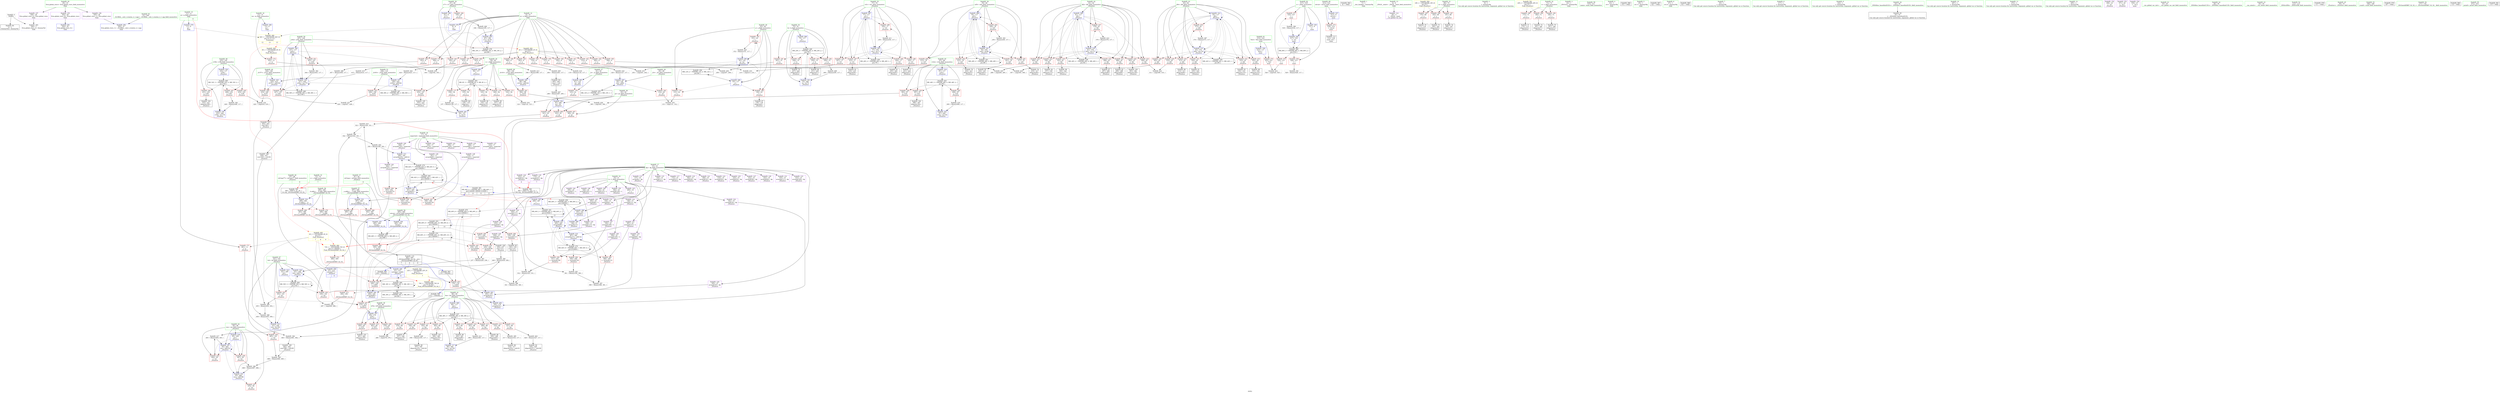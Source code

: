 digraph "SVFG" {
	label="SVFG";

	Node0x5561d2fefc30 [shape=record,color=grey,label="{NodeID: 0\nNullPtr}"];
	Node0x5561d2fefc30 -> Node0x5561d3020fe0[style=solid];
	Node0x5561d2fefc30 -> Node0x5561d302f3d0[style=solid];
	Node0x5561d304d410 [shape=record,color=black,label="{NodeID: 443\nMR_46V_3 = PHI(MR_46V_4, MR_46V_2, )\npts\{98 \}\n}"];
	Node0x5561d304d410 -> Node0x5561d302ce80[style=dashed];
	Node0x5561d304d410 -> Node0x5561d302cf50[style=dashed];
	Node0x5561d304d410 -> Node0x5561d302d020[style=dashed];
	Node0x5561d304d410 -> Node0x5561d30313b0[style=dashed];
	Node0x5561d302ee30 [shape=record,color=red,label="{NodeID: 277\n534\<--517\n\<--i\nmain\n}"];
	Node0x5561d302ee30 -> Node0x5561d30292b0[style=solid];
	Node0x5561d3022be0 [shape=record,color=red,label="{NodeID: 194\n259\<--75\n\<--k\n_Z5solvev\n}"];
	Node0x5561d3022be0 -> Node0x5561d3038ed0[style=solid];
	Node0x5561d301fdd0 [shape=record,color=black,label="{NodeID: 111\n512\<--538\nmain_ret\<--\nmain\n}"];
	Node0x5561d301e160 [shape=record,color=green,label="{NodeID: 28\n63\<--64\nj\<--j_field_insensitive\n_Z5solvev\n}"];
	Node0x5561d301e160 -> Node0x5561d3027e60[style=solid];
	Node0x5561d301e160 -> Node0x5561d3027f30[style=solid];
	Node0x5561d301e160 -> Node0x5561d3028000[style=solid];
	Node0x5561d301e160 -> Node0x5561d302f670[style=solid];
	Node0x5561d301e160 -> Node0x5561d302f9b0[style=solid];
	Node0x5561d3028fb0 [shape=record,color=grey,label="{NodeID: 388\n457 = Binary(456, 117, )\n}"];
	Node0x5561d3028fb0 -> Node0x5561d301fb60[style=solid];
	Node0x5561d30305e0 [shape=record,color=blue,label="{NodeID: 305\n269\<--267\n\<--\n_Z5solvev\n}"];
	Node0x5561d30305e0 -> Node0x5561d304ca10[style=dashed];
	Node0x5561d30242a0 [shape=record,color=red,label="{NodeID: 222\n296\<--91\n\<--i82\n_Z5solvev\n}"];
	Node0x5561d30242a0 -> Node0x5561d30222f0[style=solid];
	Node0x5561d3025d50 [shape=record,color=purple,label="{NodeID: 139\n345\<--17\narrayidx118\<--expected\n_Z5solvev\n}"];
	Node0x5561d3020900 [shape=record,color=green,label="{NodeID: 56\n485\<--486\nretval\<--retval_field_insensitive\n_ZSt3minIiERKT_S2_S2_\n}"];
	Node0x5561d3020900 -> Node0x5561d302e540[style=solid];
	Node0x5561d3020900 -> Node0x5561d3031e40[style=solid];
	Node0x5561d3020900 -> Node0x5561d3031f10[style=solid];
	Node0x5561d307afa0 [shape=record,color=black,label="{NodeID: 582\n41 = PHI()\n}"];
	Node0x5561d3039ad0 [shape=record,color=grey,label="{NodeID: 416\n119 = Binary(118, 117, )\n}"];
	Node0x5561d3039ad0 -> Node0x5561d302f5a0[style=solid];
	Node0x5561d3031ca0 [shape=record,color=blue,label="{NodeID: 333\n487\<--483\n__a.addr\<--__a\n_ZSt3minIiERKT_S2_S2_\n}"];
	Node0x5561d3031ca0 -> Node0x5561d302e610[style=dashed];
	Node0x5561d3031ca0 -> Node0x5561d302e6e0[style=dashed];
	Node0x5561d302d840 [shape=record,color=red,label="{NodeID: 250\n434\<--107\n\<--j162\n_Z5solvev\n}"];
	Node0x5561d302d840 -> Node0x5561d301f8f0[style=solid];
	Node0x5561d30274a0 [shape=record,color=red,label="{NodeID: 167\n414\<--8\n\<--n\n_Z5solvev\n}"];
	Node0x5561d30274a0 -> Node0x5561d3039950[style=solid];
	Node0x5561d3022080 [shape=record,color=black,label="{NodeID: 84\n265\<--264\nconv\<--sub\n_Z5solvev\n}"];
	Node0x5561d3022080 -> Node0x5561d3038d50[style=solid];
	Node0x5561d2ff6790 [shape=record,color=green,label="{NodeID: 1\n7\<--1\n__dso_handle\<--dummyObj\nGlob }"];
	Node0x5561d302ef00 [shape=record,color=blue,label="{NodeID: 278\n8\<--9\nn\<--\nGlob }"];
	Node0x5561d302ef00 -> Node0x5561d305b120[style=dashed];
	Node0x5561d3022cb0 [shape=record,color=red,label="{NodeID: 195\n207\<--77\n\<--v41\n_Z5solvev\n}"];
	Node0x5561d3022cb0 -> Node0x5561d303b8d0[style=solid];
	Node0x5561d301fea0 [shape=record,color=purple,label="{NodeID: 112\n40\<--4\n\<--_ZStL8__ioinit\n__cxx_global_var_init\n}"];
	Node0x5561d301e230 [shape=record,color=green,label="{NodeID: 29\n65\<--66\n_b3\<--_b3_field_insensitive\n_Z5solvev\n}"];
	Node0x5561d301e230 -> Node0x5561d30280d0[style=solid];
	Node0x5561d301e230 -> Node0x5561d302f740[style=solid];
	Node0x5561d3029130 [shape=record,color=grey,label="{NodeID: 389\n455 = Binary(452, 454, )\n}"];
	Node0x5561d3029130 -> Node0x5561d3028cb0[style=solid];
	Node0x5561d30306b0 [shape=record,color=blue,label="{NodeID: 306\n87\<--272\nref.tmp77\<--\n_Z5solvev\n|{|<s1>9}}"];
	Node0x5561d30306b0 -> Node0x5561d302ddf0[style=dashed];
	Node0x5561d30306b0:s1 -> Node0x5561d305ad70[style=dashed,color=red];
	Node0x5561d3024370 [shape=record,color=red,label="{NodeID: 223\n309\<--91\n\<--i82\n_Z5solvev\n}"];
	Node0x5561d3024370 -> Node0x5561d303a3d0[style=solid];
	Node0x5561d3025e20 [shape=record,color=purple,label="{NodeID: 140\n348\<--17\narrayidx120\<--expected\n_Z5solvev\n}"];
	Node0x5561d3025e20 -> Node0x5561d302e130[style=solid];
	Node0x5561d3025e20 -> Node0x5561d3030c60[style=solid];
	Node0x5561d30209d0 [shape=record,color=green,label="{NodeID: 57\n487\<--488\n__a.addr\<--__a.addr_field_insensitive\n_ZSt3minIiERKT_S2_S2_\n}"];
	Node0x5561d30209d0 -> Node0x5561d302e610[style=solid];
	Node0x5561d30209d0 -> Node0x5561d302e6e0[style=solid];
	Node0x5561d30209d0 -> Node0x5561d3031ca0[style=solid];
	Node0x5561d307b070 [shape=record,color=black,label="{NodeID: 583\n176 = PHI(482, )\n}"];
	Node0x5561d307b070 -> Node0x5561d302dab0[style=solid];
	Node0x5561d305ba70 [shape=record,color=yellow,style=double,label="{NodeID: 500\n18V_1 = ENCHI(MR_18V_0)\npts\{70 \}\nFun[_Z5solvev]}"];
	Node0x5561d305ba70 -> Node0x5561d3028340[style=dashed];
	Node0x5561d305ba70 -> Node0x5561d3028410[style=dashed];
	Node0x5561d305ba70 -> Node0x5561d30284e0[style=dashed];
	Node0x5561d3039c50 [shape=record,color=grey,label="{NodeID: 417\n405 = Binary(404, 403, )\n}"];
	Node0x5561d3039c50 -> Node0x5561d30312e0[style=solid];
	Node0x5561d3031d70 [shape=record,color=blue,label="{NodeID: 334\n489\<--484\n__b.addr\<--__b\n_ZSt3minIiERKT_S2_S2_\n}"];
	Node0x5561d3031d70 -> Node0x5561d302e7b0[style=dashed];
	Node0x5561d3031d70 -> Node0x5561d302e880[style=dashed];
	Node0x5561d302d910 [shape=record,color=red,label="{NodeID: 251\n443\<--107\n\<--j162\n_Z5solvev\n}"];
	Node0x5561d302d910 -> Node0x5561d30347c0[style=solid];
	Node0x5561d3027570 [shape=record,color=red,label="{NodeID: 168\n423\<--8\n\<--n\n_Z5solvev\n}"];
	Node0x5561d3027570 -> Node0x5561d302a4b0[style=solid];
	Node0x5561d3022150 [shape=record,color=black,label="{NodeID: 85\n289\<--288\nidxprom86\<--\n_Z5solvev\n}"];
	Node0x5561d2ff6820 [shape=record,color=green,label="{NodeID: 2\n9\<--1\n\<--dummyObj\nCan only get source location for instruction, argument, global var or function.}"];
	Node0x5561d302efd0 [shape=record,color=blue,label="{NodeID: 279\n11\<--9\np\<--\nGlob }"];
	Node0x5561d302efd0 -> Node0x5561d305b120[style=dashed];
	Node0x5561d3022d80 [shape=record,color=red,label="{NodeID: 196\n220\<--77\n\<--v41\n_Z5solvev\n}"];
	Node0x5561d3022d80 -> Node0x5561d3021ad0[style=solid];
	Node0x5561d301ff70 [shape=record,color=purple,label="{NodeID: 113\n137\<--15\narrayidx\<--dp\n_Z5solvev\n}"];
	Node0x5561d301e300 [shape=record,color=green,label="{NodeID: 30\n67\<--68\ni17\<--i17_field_insensitive\n_Z5solvev\n}"];
	Node0x5561d301e300 -> Node0x5561d30281a0[style=solid];
	Node0x5561d301e300 -> Node0x5561d3028270[style=solid];
	Node0x5561d301e300 -> Node0x5561d302fb50[style=solid];
	Node0x5561d301e300 -> Node0x5561d302fdc0[style=solid];
	Node0x5561d30292b0 [shape=record,color=grey,label="{NodeID: 390\n535 = Binary(534, 117, )\n}"];
	Node0x5561d30292b0 -> Node0x5561d3032250[style=solid];
	Node0x5561d3030780 [shape=record,color=blue,label="{NodeID: 307\n85\<--274\nk76\<--\n_Z5solvev\n}"];
	Node0x5561d3030780 -> Node0x5561d3023740[style=dashed];
	Node0x5561d3030780 -> Node0x5561d3023810[style=dashed];
	Node0x5561d3030780 -> Node0x5561d30238e0[style=dashed];
	Node0x5561d3024440 [shape=record,color=red,label="{NodeID: 224\n336\<--91\n\<--i82\n_Z5solvev\n}"];
	Node0x5561d3024440 -> Node0x5561d30228a0[style=solid];
	Node0x5561d3025ef0 [shape=record,color=purple,label="{NodeID: 141\n399\<--17\narrayidx149\<--expected\n_Z5solvev\n}"];
	Node0x5561d3020aa0 [shape=record,color=green,label="{NodeID: 58\n489\<--490\n__b.addr\<--__b.addr_field_insensitive\n_ZSt3minIiERKT_S2_S2_\n}"];
	Node0x5561d3020aa0 -> Node0x5561d302e7b0[style=solid];
	Node0x5561d3020aa0 -> Node0x5561d302e880[style=solid];
	Node0x5561d3020aa0 -> Node0x5561d3031d70[style=solid];
	Node0x5561d307b260 [shape=record,color=black,label="{NodeID: 584\n239 = PHI(482, )\n}"];
	Node0x5561d307b260 -> Node0x5561d302dd20[style=solid];
	Node0x5561d305bb50 [shape=record,color=yellow,style=double,label="{NodeID: 501\n20V_1 = ENCHI(MR_20V_0)\npts\{72 \}\nFun[_Z5solvev]}"];
	Node0x5561d305bb50 -> Node0x5561d30285b0[style=dashed];
	Node0x5561d305bb50 -> Node0x5561d3028680[style=dashed];
	Node0x5561d305bb50 -> Node0x5561d3028750[style=dashed];
	Node0x5561d3039dd0 [shape=record,color=grey,label="{NodeID: 418\n128 = Binary(127, 117, )\n}"];
	Node0x5561d3039dd0 -> Node0x5561d302f740[style=solid];
	Node0x5561d3031e40 [shape=record,color=blue,label="{NodeID: 335\n485\<--499\nretval\<--\n_ZSt3minIiERKT_S2_S2_\n}"];
	Node0x5561d3031e40 -> Node0x5561d304ed10[style=dashed];
	Node0x5561d302d9e0 [shape=record,color=red,label="{NodeID: 252\n428\<--109\n\<--_b163\n_Z5solvev\n}"];
	Node0x5561d302d9e0 -> Node0x5561d303ab50[style=solid];
	Node0x5561d3027640 [shape=record,color=red,label="{NodeID: 169\n453\<--8\n\<--n\n_Z5solvev\n}"];
	Node0x5561d3027640 -> Node0x5561d301fa90[style=solid];
	Node0x5561d3022220 [shape=record,color=black,label="{NodeID: 86\n292\<--291\nidxprom88\<--\n_Z5solvev\n}"];
	Node0x5561d2ff68b0 [shape=record,color=green,label="{NodeID: 3\n22\<--1\n_ZSt3cin\<--dummyObj\nGlob }"];
	Node0x5561d302f0d0 [shape=record,color=blue,label="{NodeID: 280\n13\<--9\nm\<--\nGlob }"];
	Node0x5561d302f0d0 -> Node0x5561d305b120[style=dashed];
	Node0x5561d3022e50 [shape=record,color=red,label="{NodeID: 197\n233\<--77\n\<--v41\n_Z5solvev\n}"];
	Node0x5561d3022e50 -> Node0x5561d3021e10[style=solid];
	Node0x5561d3020040 [shape=record,color=purple,label="{NodeID: 114\n140\<--15\narrayidx9\<--dp\n_Z5solvev\n}"];
	Node0x5561d3020040 -> Node0x5561d302f810[style=solid];
	Node0x5561d301e3d0 [shape=record,color=green,label="{NodeID: 31\n69\<--70\nu\<--u_field_insensitive\n_Z5solvev\n}"];
	Node0x5561d301e3d0 -> Node0x5561d3028340[style=solid];
	Node0x5561d301e3d0 -> Node0x5561d3028410[style=solid];
	Node0x5561d301e3d0 -> Node0x5561d30284e0[style=solid];
	Node0x5561d3056f10 [shape=record,color=black,label="{NodeID: 474\nMR_62V_7 = PHI(MR_62V_6, MR_62V_5, )\npts\{180000 \}\n}"];
	Node0x5561d3056f10 -> Node0x5561d302dec0[style=dashed];
	Node0x5561d3056f10 -> Node0x5561d302e130[style=dashed];
	Node0x5561d3056f10 -> Node0x5561d3030ac0[style=dashed];
	Node0x5561d3056f10 -> Node0x5561d3030c60[style=dashed];
	Node0x5561d3056f10 -> Node0x5561d304c510[style=dashed];
	Node0x5561d3056f10 -> Node0x5561d3056f10[style=dashed];
	Node0x5561d3029430 [shape=record,color=grey,label="{NodeID: 391\n529 = Binary(528, 117, )\n}"];
	Node0x5561d3030850 [shape=record,color=blue,label="{NodeID: 308\n89\<--117\nlen\<--\n_Z5solvev\n}"];
	Node0x5561d3030850 -> Node0x5561d304ba20[style=dashed];
	Node0x5561d3024510 [shape=record,color=red,label="{NodeID: 225\n343\<--91\n\<--i82\n_Z5solvev\n}"];
	Node0x5561d3024510 -> Node0x5561d301f1a0[style=solid];
	Node0x5561d3025fc0 [shape=record,color=purple,label="{NodeID: 142\n402\<--17\narrayidx151\<--expected\n_Z5solvev\n}"];
	Node0x5561d3025fc0 -> Node0x5561d302e3a0[style=solid];
	Node0x5561d3020b70 [shape=record,color=green,label="{NodeID: 59\n510\<--511\nmain\<--main_field_insensitive\n}"];
	Node0x5561d307b360 [shape=record,color=black,label="{NodeID: 585\n273 = PHI(482, )\n}"];
	Node0x5561d307b360 -> Node0x5561d302ddf0[style=solid];
	Node0x5561d305bc30 [shape=record,color=yellow,style=double,label="{NodeID: 502\n22V_1 = ENCHI(MR_22V_0)\npts\{74 \}\nFun[_Z5solvev]|{|<s3>7}}"];
	Node0x5561d305bc30 -> Node0x5561d302dab0[style=dashed];
	Node0x5561d305bc30 -> Node0x5561d302dd20[style=dashed];
	Node0x5561d305bc30 -> Node0x5561d302ddf0[style=dashed];
	Node0x5561d305bc30:s3 -> Node0x5561d305ad70[style=dashed,color=red];
	Node0x5561d3039f50 [shape=record,color=grey,label="{NodeID: 419\n409 = Binary(408, 117, )\n}"];
	Node0x5561d3039f50 -> Node0x5561d30313b0[style=solid];
	Node0x5561d3031f10 [shape=record,color=blue,label="{NodeID: 336\n485\<--502\nretval\<--\n_ZSt3minIiERKT_S2_S2_\n}"];
	Node0x5561d3031f10 -> Node0x5561d304ed10[style=dashed];
	Node0x5561d302dab0 [shape=record,color=red,label="{NodeID: 253\n179\<--176\n\<--call26\n_Z5solvev\n}"];
	Node0x5561d302dab0 -> Node0x5561d302fc20[style=solid];
	Node0x5561d302dab0 -> Node0x5561d302fcf0[style=solid];
	Node0x5561d3027710 [shape=record,color=red,label="{NodeID: 170\n456\<--8\n\<--n\n_Z5solvev\n}"];
	Node0x5561d3027710 -> Node0x5561d3028fb0[style=solid];
	Node0x5561d30222f0 [shape=record,color=black,label="{NodeID: 87\n297\<--296\nidxprom90\<--\n_Z5solvev\n}"];
	Node0x5561d2ff6940 [shape=record,color=green,label="{NodeID: 4\n23\<--1\n.str\<--dummyObj\nGlob }"];
	Node0x5561d302f1d0 [shape=record,color=blue,label="{NodeID: 281\n544\<--30\nllvm.global_ctors_0\<--\nGlob }"];
	Node0x5561d3022f20 [shape=record,color=red,label="{NodeID: 198\n244\<--77\n\<--v41\n_Z5solvev\n}"];
	Node0x5561d3022f20 -> Node0x5561d3021fb0[style=solid];
	Node0x5561d3020110 [shape=record,color=purple,label="{NodeID: 115\n145\<--15\narrayidx11\<--dp\n_Z5solvev\n}"];
	Node0x5561d301e4a0 [shape=record,color=green,label="{NodeID: 32\n71\<--72\nv\<--v_field_insensitive\n_Z5solvev\n}"];
	Node0x5561d301e4a0 -> Node0x5561d30285b0[style=solid];
	Node0x5561d301e4a0 -> Node0x5561d3028680[style=solid];
	Node0x5561d301e4a0 -> Node0x5561d3028750[style=solid];
	Node0x5561d3057410 [shape=record,color=black,label="{NodeID: 475\nMR_64V_8 = PHI(MR_64V_7, MR_64V_6, )\npts\{210000 \}\n}"];
	Node0x5561d3057410 -> Node0x5561d302df90[style=dashed];
	Node0x5561d3057410 -> Node0x5561d302e200[style=dashed];
	Node0x5561d3057410 -> Node0x5561d302e2d0[style=dashed];
	Node0x5561d3057410 -> Node0x5561d30309f0[style=dashed];
	Node0x5561d3057410 -> Node0x5561d3030d30[style=dashed];
	Node0x5561d3057410 -> Node0x5561d304ca10[style=dashed];
	Node0x5561d3057410 -> Node0x5561d3057410[style=dashed];
	Node0x5561d30295b0 [shape=record,color=grey,label="{NodeID: 392\n449 = Binary(448, 117, )\n}"];
	Node0x5561d30295b0 -> Node0x5561d3031a30[style=solid];
	Node0x5561d3030920 [shape=record,color=blue,label="{NodeID: 309\n91\<--117\ni82\<--\n_Z5solvev\n}"];
	Node0x5561d3030920 -> Node0x5561d3024100[style=dashed];
	Node0x5561d3030920 -> Node0x5561d30241d0[style=dashed];
	Node0x5561d3030920 -> Node0x5561d30242a0[style=dashed];
	Node0x5561d3030920 -> Node0x5561d3024370[style=dashed];
	Node0x5561d3030920 -> Node0x5561d3024440[style=dashed];
	Node0x5561d3030920 -> Node0x5561d3024510[style=dashed];
	Node0x5561d3030920 -> Node0x5561d30245e0[style=dashed];
	Node0x5561d3030920 -> Node0x5561d30246b0[style=dashed];
	Node0x5561d3030920 -> Node0x5561d3030ed0[style=dashed];
	Node0x5561d3030920 -> Node0x5561d304bb10[style=dashed];
	Node0x5561d30245e0 [shape=record,color=red,label="{NodeID: 226\n362\<--91\n\<--i82\n_Z5solvev\n}"];
	Node0x5561d30245e0 -> Node0x5561d301f4e0[style=solid];
	Node0x5561d3026090 [shape=record,color=purple,label="{NodeID: 143\n269\<--19\n\<--L\n_Z5solvev\n}"];
	Node0x5561d3026090 -> Node0x5561d30305e0[style=solid];
	Node0x5561d3020c70 [shape=record,color=green,label="{NodeID: 60\n513\<--514\nretval\<--retval_field_insensitive\nmain\n}"];
	Node0x5561d3020c70 -> Node0x5561d302eaf0[style=solid];
	Node0x5561d3020c70 -> Node0x5561d3031fe0[style=solid];
	Node0x5561d307b4a0 [shape=record,color=black,label="{NodeID: 586\n472 = PHI()\n}"];
	Node0x5561d303a0d0 [shape=record,color=grey,label="{NodeID: 420\n152 = Binary(151, 117, )\n}"];
	Node0x5561d303a0d0 -> Node0x5561d302f9b0[style=solid];
	Node0x5561d3031fe0 [shape=record,color=blue,label="{NodeID: 337\n513\<--9\nretval\<--\nmain\n}"];
	Node0x5561d3031fe0 -> Node0x5561d302eaf0[style=dashed];
	Node0x5561d302db80 [shape=record,color=red,label="{NodeID: 254\n229\<--228\n\<--arrayidx56\n_Z5solvev\n}"];
	Node0x5561d302db80 -> Node0x5561d3029730[style=solid];
	Node0x5561d30277e0 [shape=record,color=red,label="{NodeID: 171\n461\<--11\n\<--p\n_Z5solvev\n}"];
	Node0x5561d30277e0 -> Node0x5561d30298b0[style=solid];
	Node0x5561d30223c0 [shape=record,color=black,label="{NodeID: 88\n300\<--299\nidxprom92\<--\n_Z5solvev\n}"];
	Node0x5561d2ff69d0 [shape=record,color=green,label="{NodeID: 5\n25\<--1\n.str.1\<--dummyObj\nGlob }"];
	Node0x5561d304ed10 [shape=record,color=black,label="{NodeID: 448\nMR_66V_3 = PHI(MR_66V_4, MR_66V_2, )\npts\{486 \}\n}"];
	Node0x5561d304ed10 -> Node0x5561d302e540[style=dashed];
	Node0x5561d302f2d0 [shape=record,color=blue,label="{NodeID: 282\n545\<--31\nllvm.global_ctors_1\<--_GLOBAL__sub_I_creatnx_2_1.cpp\nGlob }"];
	Node0x5561d3022ff0 [shape=record,color=red,label="{NodeID: 199\n254\<--77\n\<--v41\n_Z5solvev\n}"];
	Node0x5561d3022ff0 -> Node0x5561d3039350[style=solid];
	Node0x5561d3024aa0 [shape=record,color=purple,label="{NodeID: 116\n148\<--15\narrayidx13\<--dp\n_Z5solvev\n}"];
	Node0x5561d3024aa0 -> Node0x5561d302f8e0[style=solid];
	Node0x5561d301e570 [shape=record,color=green,label="{NodeID: 33\n73\<--74\nc\<--c_field_insensitive\n_Z5solvev\n|{<s0>7}}"];
	Node0x5561d301e570:s0 -> Node0x5561d307bb30[style=solid,color=red];
	Node0x5561d3029730 [shape=record,color=grey,label="{NodeID: 393\n237 = Binary(229, 236, )\n}"];
	Node0x5561d3029730 -> Node0x5561d3030100[style=solid];
	Node0x5561d30309f0 [shape=record,color=blue,label="{NodeID: 310\n293\<--295\narrayidx89\<--\n_Z5solvev\n}"];
	Node0x5561d30309f0 -> Node0x5561d302df90[style=dashed];
	Node0x5561d30309f0 -> Node0x5561d302e200[style=dashed];
	Node0x5561d30309f0 -> Node0x5561d302e2d0[style=dashed];
	Node0x5561d30309f0 -> Node0x5561d30309f0[style=dashed];
	Node0x5561d30309f0 -> Node0x5561d3030d30[style=dashed];
	Node0x5561d30309f0 -> Node0x5561d304ca10[style=dashed];
	Node0x5561d30309f0 -> Node0x5561d3057410[style=dashed];
	Node0x5561d30246b0 [shape=record,color=red,label="{NodeID: 227\n378\<--91\n\<--i82\n_Z5solvev\n}"];
	Node0x5561d30246b0 -> Node0x5561d30397d0[style=solid];
	Node0x5561d3026160 [shape=record,color=purple,label="{NodeID: 144\n290\<--19\narrayidx87\<--L\n_Z5solvev\n}"];
	Node0x5561d3020d40 [shape=record,color=green,label="{NodeID: 61\n515\<--516\nTest\<--Test_field_insensitive\nmain\n}"];
	Node0x5561d3020d40 -> Node0x5561d302ebc0[style=solid];
	Node0x5561d3020d40 -> Node0x5561d30320b0[style=solid];
	Node0x5561d307b570 [shape=record,color=black,label="{NodeID: 587\n521 = PHI()\n}"];
	Node0x5561d303a250 [shape=record,color=grey,label="{NodeID: 421\n157 = Binary(156, 117, )\n}"];
	Node0x5561d303a250 -> Node0x5561d302fa80[style=solid];
	Node0x5561d30320b0 [shape=record,color=blue,label="{NodeID: 338\n515\<--117\nTest\<--\nmain\n}"];
	Node0x5561d30320b0 -> Node0x5561d302ebc0[style=dashed];
	Node0x5561d302dc50 [shape=record,color=red,label="{NodeID: 255\n236\<--235\n\<--arrayidx60\n_Z5solvev\n}"];
	Node0x5561d302dc50 -> Node0x5561d3029730[style=solid];
	Node0x5561d30278b0 [shape=record,color=red,label="{NodeID: 172\n163\<--13\n\<--m\n_Z5solvev\n}"];
	Node0x5561d30278b0 -> Node0x5561d303afd0[style=solid];
	Node0x5561d3022490 [shape=record,color=black,label="{NodeID: 89\n314\<--313\nidxprom99\<--\n_Z5solvev\n}"];
	Node0x5561d2ff6a60 [shape=record,color=green,label="{NodeID: 6\n27\<--1\n.str.2\<--dummyObj\nGlob }"];
	Node0x5561d304f210 [shape=record,color=black,label="{NodeID: 449\nMR_24V_3 = PHI(MR_24V_4, MR_24V_2, )\npts\{76 \}\n}"];
	Node0x5561d304f210 -> Node0x5561d3028820[style=dashed];
	Node0x5561d304f210 -> Node0x5561d3022a40[style=dashed];
	Node0x5561d304f210 -> Node0x5561d3022b10[style=dashed];
	Node0x5561d304f210 -> Node0x5561d3022be0[style=dashed];
	Node0x5561d304f210 -> Node0x5561d3030440[style=dashed];
	Node0x5561d302f3d0 [shape=record,color=blue, style = dotted,label="{NodeID: 283\n546\<--3\nllvm.global_ctors_2\<--dummyVal\nGlob }"];
	Node0x5561d30230c0 [shape=record,color=red,label="{NodeID: 200\n213\<--79\n\<--u45\n_Z5solvev\n}"];
	Node0x5561d30230c0 -> Node0x5561d303b450[style=solid];
	Node0x5561d3024b70 [shape=record,color=purple,label="{NodeID: 117\n172\<--15\narrayidx23\<--dp\n_Z5solvev\n}"];
	Node0x5561d301e640 [shape=record,color=green,label="{NodeID: 34\n75\<--76\nk\<--k_field_insensitive\n_Z5solvev\n}"];
	Node0x5561d301e640 -> Node0x5561d3028820[style=solid];
	Node0x5561d301e640 -> Node0x5561d3022a40[style=solid];
	Node0x5561d301e640 -> Node0x5561d3022b10[style=solid];
	Node0x5561d301e640 -> Node0x5561d3022be0[style=solid];
	Node0x5561d301e640 -> Node0x5561d302fe90[style=solid];
	Node0x5561d301e640 -> Node0x5561d3030440[style=solid];
	Node0x5561d30298b0 [shape=record,color=grey,label="{NodeID: 394\n463 = Binary(461, 462, )\n}"];
	Node0x5561d30298b0 -> Node0x5561d301fc30[style=solid];
	Node0x5561d3030ac0 [shape=record,color=blue,label="{NodeID: 311\n301\<--295\narrayidx93\<--\n_Z5solvev\n}"];
	Node0x5561d3030ac0 -> Node0x5561d302dec0[style=dashed];
	Node0x5561d3030ac0 -> Node0x5561d302e130[style=dashed];
	Node0x5561d3030ac0 -> Node0x5561d3030ac0[style=dashed];
	Node0x5561d3030ac0 -> Node0x5561d3030c60[style=dashed];
	Node0x5561d3030ac0 -> Node0x5561d304c510[style=dashed];
	Node0x5561d3030ac0 -> Node0x5561d3056f10[style=dashed];
	Node0x5561d3024780 [shape=record,color=red,label="{NodeID: 228\n305\<--93\n\<--j94\n_Z5solvev\n}"];
	Node0x5561d3024780 -> Node0x5561d303a6d0[style=solid];
	Node0x5561d3026230 [shape=record,color=purple,label="{NodeID: 145\n293\<--19\narrayidx89\<--L\n_Z5solvev\n}"];
	Node0x5561d3026230 -> Node0x5561d30309f0[style=solid];
	Node0x5561d3020e10 [shape=record,color=green,label="{NodeID: 62\n517\<--518\ni\<--i_field_insensitive\nmain\n}"];
	Node0x5561d3020e10 -> Node0x5561d302ec90[style=solid];
	Node0x5561d3020e10 -> Node0x5561d302ed60[style=solid];
	Node0x5561d3020e10 -> Node0x5561d302ee30[style=solid];
	Node0x5561d3020e10 -> Node0x5561d3032180[style=solid];
	Node0x5561d3020e10 -> Node0x5561d3032250[style=solid];
	Node0x5561d307b790 [shape=record,color=black,label="{NodeID: 588\n531 = PHI()\n}"];
	Node0x5561d303a3d0 [shape=record,color=grey,label="{NodeID: 422\n311 = cmp(309, 310, )\n}"];
	Node0x5561d3032180 [shape=record,color=blue,label="{NodeID: 339\n517\<--9\ni\<--\nmain\n}"];
	Node0x5561d3032180 -> Node0x5561d3059550[style=dashed];
	Node0x5561d302dd20 [shape=record,color=red,label="{NodeID: 256\n240\<--239\n\<--call62\n_Z5solvev\n}"];
	Node0x5561d302dd20 -> Node0x5561d30301d0[style=solid];
	Node0x5561d3027980 [shape=record,color=red,label="{NodeID: 173\n122\<--59\n\<--i\n_Z5solvev\n}"];
	Node0x5561d3027980 -> Node0x5561d303b5d0[style=solid];
	Node0x5561d3022560 [shape=record,color=black,label="{NodeID: 90\n318\<--317\nidxprom102\<--sub101\n_Z5solvev\n}"];
	Node0x5561d2ff6af0 [shape=record,color=green,label="{NodeID: 7\n30\<--1\n\<--dummyObj\nCan only get source location for instruction, argument, global var or function.}"];
	Node0x5561d304f710 [shape=record,color=black,label="{NodeID: 450\nMR_26V_2 = PHI(MR_26V_4, MR_26V_1, )\npts\{78 \}\n}"];
	Node0x5561d304f710 -> Node0x5561d302ff60[style=dashed];
	Node0x5561d302f4d0 [shape=record,color=blue,label="{NodeID: 284\n59\<--117\ni\<--\n_Z5solvev\n}"];
	Node0x5561d302f4d0 -> Node0x5561d3050b10[style=dashed];
	Node0x5561d3023190 [shape=record,color=red,label="{NodeID: 201\n217\<--79\n\<--u45\n_Z5solvev\n}"];
	Node0x5561d3023190 -> Node0x5561d3021a00[style=solid];
	Node0x5561d3024c40 [shape=record,color=purple,label="{NodeID: 118\n175\<--15\narrayidx25\<--dp\n_Z5solvev\n|{<s0>7}}"];
	Node0x5561d3024c40:s0 -> Node0x5561d307b860[style=solid,color=red];
	Node0x5561d301e710 [shape=record,color=green,label="{NodeID: 35\n77\<--78\nv41\<--v41_field_insensitive\n_Z5solvev\n}"];
	Node0x5561d301e710 -> Node0x5561d3022cb0[style=solid];
	Node0x5561d301e710 -> Node0x5561d3022d80[style=solid];
	Node0x5561d301e710 -> Node0x5561d3022e50[style=solid];
	Node0x5561d301e710 -> Node0x5561d3022f20[style=solid];
	Node0x5561d301e710 -> Node0x5561d3022ff0[style=solid];
	Node0x5561d301e710 -> Node0x5561d302ff60[style=solid];
	Node0x5561d301e710 -> Node0x5561d3030370[style=solid];
	Node0x5561d304b800 [shape=record,color=black,label="{NodeID: 478\nMR_16V_3 = PHI(MR_16V_4, MR_16V_2, )\npts\{68 \}\n}"];
	Node0x5561d304b800 -> Node0x5561d30281a0[style=dashed];
	Node0x5561d304b800 -> Node0x5561d3028270[style=dashed];
	Node0x5561d304b800 -> Node0x5561d302fdc0[style=dashed];
	Node0x5561d3029a30 [shape=record,color=grey,label="{NodeID: 395\n466 = Binary(464, 465, )\n}"];
	Node0x5561d3029a30 -> Node0x5561d3029bb0[style=solid];
	Node0x5561d3030b90 [shape=record,color=blue,label="{NodeID: 312\n93\<--117\nj94\<--\n_Z5solvev\n}"];
	Node0x5561d3030b90 -> Node0x5561d3024780[style=dashed];
	Node0x5561d3030b90 -> Node0x5561d3024850[style=dashed];
	Node0x5561d3030b90 -> Node0x5561d3024920[style=dashed];
	Node0x5561d3030b90 -> Node0x5561d302c910[style=dashed];
	Node0x5561d3030b90 -> Node0x5561d302c9a0[style=dashed];
	Node0x5561d3030b90 -> Node0x5561d302ca70[style=dashed];
	Node0x5561d3030b90 -> Node0x5561d302cb40[style=dashed];
	Node0x5561d3030b90 -> Node0x5561d3030b90[style=dashed];
	Node0x5561d3030b90 -> Node0x5561d3030e00[style=dashed];
	Node0x5561d3030b90 -> Node0x5561d304c010[style=dashed];
	Node0x5561d3024850 [shape=record,color=red,label="{NodeID: 229\n310\<--93\n\<--j94\n_Z5solvev\n}"];
	Node0x5561d3024850 -> Node0x5561d303a3d0[style=solid];
	Node0x5561d3026300 [shape=record,color=purple,label="{NodeID: 146\n326\<--19\narrayidx105\<--L\n_Z5solvev\n}"];
	Node0x5561d3020ee0 [shape=record,color=green,label="{NodeID: 63\n31\<--540\n_GLOBAL__sub_I_creatnx_2_1.cpp\<--_GLOBAL__sub_I_creatnx_2_1.cpp_field_insensitive\n}"];
	Node0x5561d3020ee0 -> Node0x5561d302f2d0[style=solid];
	Node0x5561d307b860 [shape=record,color=black,label="{NodeID: 589\n483 = PHI(175, 222, 11, )\n0th arg _ZSt3minIiERKT_S2_S2_ }"];
	Node0x5561d307b860 -> Node0x5561d3031ca0[style=solid];
	Node0x5561d303a550 [shape=record,color=grey,label="{NodeID: 423\n526 = cmp(524, 525, )\n}"];
	Node0x5561d3032250 [shape=record,color=blue,label="{NodeID: 340\n517\<--535\ni\<--inc\nmain\n}"];
	Node0x5561d3032250 -> Node0x5561d3059550[style=dashed];
	Node0x5561d302ddf0 [shape=record,color=red,label="{NodeID: 257\n274\<--273\n\<--call78\n_Z5solvev\n}"];
	Node0x5561d302ddf0 -> Node0x5561d3030780[style=solid];
	Node0x5561d3027a50 [shape=record,color=red,label="{NodeID: 174\n135\<--59\n\<--i\n_Z5solvev\n}"];
	Node0x5561d3027a50 -> Node0x5561d30211e0[style=solid];
	Node0x5561d3022630 [shape=record,color=black,label="{NodeID: 91\n325\<--324\nidxprom104\<--\n_Z5solvev\n}"];
	Node0x5561d2ff6b80 [shape=record,color=green,label="{NodeID: 8\n117\<--1\n\<--dummyObj\nCan only get source location for instruction, argument, global var or function.}"];
	Node0x5561d304fc10 [shape=record,color=black,label="{NodeID: 451\nMR_28V_2 = PHI(MR_28V_3, MR_28V_1, )\npts\{80 \}\n}"];
	Node0x5561d304fc10 -> Node0x5561d3030030[style=dashed];
	Node0x5561d304fc10 -> Node0x5561d304fc10[style=dashed];
	Node0x5561d302f5a0 [shape=record,color=blue,label="{NodeID: 285\n61\<--119\n_b\<--add\n_Z5solvev\n}"];
	Node0x5561d302f5a0 -> Node0x5561d3027d90[style=dashed];
	Node0x5561d3023260 [shape=record,color=red,label="{NodeID: 202\n223\<--79\n\<--u45\n_Z5solvev\n}"];
	Node0x5561d3023260 -> Node0x5561d3021ba0[style=solid];
	Node0x5561d3024d10 [shape=record,color=purple,label="{NodeID: 119\n182\<--15\narrayidx28\<--dp\n_Z5solvev\n}"];
	Node0x5561d301e7e0 [shape=record,color=green,label="{NodeID: 36\n79\<--80\nu45\<--u45_field_insensitive\n_Z5solvev\n}"];
	Node0x5561d301e7e0 -> Node0x5561d30230c0[style=solid];
	Node0x5561d301e7e0 -> Node0x5561d3023190[style=solid];
	Node0x5561d301e7e0 -> Node0x5561d3023260[style=solid];
	Node0x5561d301e7e0 -> Node0x5561d3023330[style=solid];
	Node0x5561d301e7e0 -> Node0x5561d3023400[style=solid];
	Node0x5561d301e7e0 -> Node0x5561d3030030[style=solid];
	Node0x5561d301e7e0 -> Node0x5561d30302a0[style=solid];
	Node0x5561d304b8f0 [shape=record,color=black,label="{NodeID: 479\nMR_60V_6 = PHI(MR_60V_8, MR_60V_2, )\npts\{160000 \}\n|{|<s3>7}}"];
	Node0x5561d304b8f0 -> Node0x5561d302dab0[style=dashed];
	Node0x5561d304b8f0 -> Node0x5561d302fc20[style=dashed];
	Node0x5561d304b8f0 -> Node0x5561d3050610[style=dashed];
	Node0x5561d304b8f0:s3 -> Node0x5561d305ab80[style=dashed,color=red];
	Node0x5561d3029bb0 [shape=record,color=grey,label="{NodeID: 396\n468 = Binary(467, 466, )\n}"];
	Node0x5561d3029bb0 -> Node0x5561d3031bd0[style=solid];
	Node0x5561d3030c60 [shape=record,color=blue,label="{NodeID: 313\n348\<--350\narrayidx120\<--add121\n_Z5solvev\n}"];
	Node0x5561d3030c60 -> Node0x5561d3056f10[style=dashed];
	Node0x5561d3024920 [shape=record,color=red,label="{NodeID: 230\n313\<--93\n\<--j94\n_Z5solvev\n}"];
	Node0x5561d3024920 -> Node0x5561d3022490[style=solid];
	Node0x5561d30263d0 [shape=record,color=purple,label="{NodeID: 147\n330\<--19\narrayidx108\<--L\n_Z5solvev\n}"];
	Node0x5561d30263d0 -> Node0x5561d302df90[style=solid];
	Node0x5561d3020fe0 [shape=record,color=black,label="{NodeID: 64\n2\<--3\ndummyVal\<--dummyVal\n}"];
	Node0x5561d307bb30 [shape=record,color=black,label="{NodeID: 590\n484 = PHI(73, 81, 87, )\n1st arg _ZSt3minIiERKT_S2_S2_ }"];
	Node0x5561d307bb30 -> Node0x5561d3031d70[style=solid];
	Node0x5561d303a6d0 [shape=record,color=grey,label="{NodeID: 424\n307 = cmp(305, 306, )\n}"];
	Node0x5561d302dec0 [shape=record,color=red,label="{NodeID: 258\n320\<--319\n\<--arrayidx103\n_Z5solvev\n}"];
	Node0x5561d302dec0 -> Node0x5561d30391d0[style=solid];
	Node0x5561d3027b20 [shape=record,color=red,label="{NodeID: 175\n143\<--59\n\<--i\n_Z5solvev\n}"];
	Node0x5561d3027b20 -> Node0x5561d3021380[style=solid];
	Node0x5561d3022700 [shape=record,color=black,label="{NodeID: 92\n329\<--328\nidxprom107\<--sub106\n_Z5solvev\n}"];
	Node0x5561d2ff6c10 [shape=record,color=green,label="{NodeID: 9\n142\<--1\n\<--dummyObj\nCan only get source location for instruction, argument, global var or function.}"];
	Node0x5561d3050110 [shape=record,color=black,label="{NodeID: 452\nMR_30V_2 = PHI(MR_30V_3, MR_30V_1, )\npts\{82 \}\n}"];
	Node0x5561d3050110 -> Node0x5561d302ddf0[style=dashed];
	Node0x5561d3050110 -> Node0x5561d3050110[style=dashed];
	Node0x5561d3050110 -> Node0x5561d3055610[style=dashed];
	Node0x5561d302f670 [shape=record,color=blue,label="{NodeID: 286\n63\<--117\nj\<--\n_Z5solvev\n}"];
	Node0x5561d302f670 -> Node0x5561d3027e60[style=dashed];
	Node0x5561d302f670 -> Node0x5561d3027f30[style=dashed];
	Node0x5561d302f670 -> Node0x5561d3028000[style=dashed];
	Node0x5561d302f670 -> Node0x5561d302f9b0[style=dashed];
	Node0x5561d302f670 -> Node0x5561d3051510[style=dashed];
	Node0x5561d3023330 [shape=record,color=red,label="{NodeID: 203\n241\<--79\n\<--u45\n_Z5solvev\n}"];
	Node0x5561d3023330 -> Node0x5561d3021ee0[style=solid];
	Node0x5561d3024de0 [shape=record,color=purple,label="{NodeID: 120\n185\<--15\narrayidx30\<--dp\n_Z5solvev\n}"];
	Node0x5561d3024de0 -> Node0x5561d302fc20[style=solid];
	Node0x5561d301e8b0 [shape=record,color=green,label="{NodeID: 37\n81\<--82\nref.tmp\<--ref.tmp_field_insensitive\n_Z5solvev\n|{|<s1>8}}"];
	Node0x5561d301e8b0 -> Node0x5561d3030100[style=solid];
	Node0x5561d301e8b0:s1 -> Node0x5561d307bb30[style=solid,color=red];
	Node0x5561d3059550 [shape=record,color=black,label="{NodeID: 480\nMR_80V_3 = PHI(MR_80V_4, MR_80V_2, )\npts\{518 \}\n}"];
	Node0x5561d3059550 -> Node0x5561d302ec90[style=dashed];
	Node0x5561d3059550 -> Node0x5561d302ed60[style=dashed];
	Node0x5561d3059550 -> Node0x5561d302ee30[style=dashed];
	Node0x5561d3059550 -> Node0x5561d3032250[style=dashed];
	Node0x5561d3029d30 [shape=record,color=grey,label="{NodeID: 397\n369 = Binary(368, 361, )\n}"];
	Node0x5561d3029d30 -> Node0x5561d3030d30[style=solid];
	Node0x5561d3030d30 [shape=record,color=blue,label="{NodeID: 314\n367\<--369\narrayidx131\<--add132\n_Z5solvev\n}"];
	Node0x5561d3030d30 -> Node0x5561d3057410[style=dashed];
	Node0x5561d302c910 [shape=record,color=red,label="{NodeID: 231\n324\<--93\n\<--j94\n_Z5solvev\n}"];
	Node0x5561d302c910 -> Node0x5561d3022630[style=solid];
	Node0x5561d30264a0 [shape=record,color=purple,label="{NodeID: 148\n354\<--19\narrayidx123\<--L\n_Z5solvev\n}"];
	Node0x5561d30210e0 [shape=record,color=black,label="{NodeID: 65\n42\<--43\n\<--_ZNSt8ios_base4InitD1Ev\nCan only get source location for instruction, argument, global var or function.}"];
	Node0x5561d303a850 [shape=record,color=grey,label="{NodeID: 425\n286 = cmp(284, 285, )\n}"];
	Node0x5561d302df90 [shape=record,color=red,label="{NodeID: 259\n331\<--330\n\<--arrayidx108\n_Z5solvev\n}"];
	Node0x5561d302df90 -> Node0x5561d3038bd0[style=solid];
	Node0x5561d3027bf0 [shape=record,color=red,label="{NodeID: 176\n146\<--59\n\<--i\n_Z5solvev\n}"];
	Node0x5561d3027bf0 -> Node0x5561d3021450[style=solid];
	Node0x5561d30227d0 [shape=record,color=black,label="{NodeID: 93\n334\<--333\nidxprom110\<--\n_Z5solvev\n}"];
	Node0x5561d2ff6ca0 [shape=record,color=green,label="{NodeID: 10\n267\<--1\n\<--dummyObj\nCan only get source location for instruction, argument, global var or function.}"];
	Node0x5561d3050610 [shape=record,color=black,label="{NodeID: 453\nMR_60V_9 = PHI(MR_60V_10, MR_60V_6, )\npts\{160000 \}\n|{|<s5>9|<s6>13}}"];
	Node0x5561d3050610 -> Node0x5561d302ddf0[style=dashed];
	Node0x5561d3050610 -> Node0x5561d302e060[style=dashed];
	Node0x5561d3050610 -> Node0x5561d302e470[style=dashed];
	Node0x5561d3050610 -> Node0x5561d3050610[style=dashed];
	Node0x5561d3050610 -> Node0x5561d3055b10[style=dashed];
	Node0x5561d3050610:s5 -> Node0x5561d305ab80[style=dashed,color=red];
	Node0x5561d3050610:s6 -> Node0x5561d3059a20[style=dashed,color=blue];
	Node0x5561d302f740 [shape=record,color=blue,label="{NodeID: 287\n65\<--128\n_b3\<--add4\n_Z5solvev\n}"];
	Node0x5561d302f740 -> Node0x5561d30280d0[style=dashed];
	Node0x5561d302f740 -> Node0x5561d3051010[style=dashed];
	Node0x5561d3023400 [shape=record,color=red,label="{NodeID: 204\n249\<--79\n\<--u45\n_Z5solvev\n}"];
	Node0x5561d3023400 -> Node0x5561d3034940[style=solid];
	Node0x5561d3024eb0 [shape=record,color=purple,label="{NodeID: 121\n189\<--15\narrayidx32\<--dp\n_Z5solvev\n}"];
	Node0x5561d301e980 [shape=record,color=green,label="{NodeID: 38\n83\<--84\npr\<--pr_field_insensitive\n_Z5solvev\n}"];
	Node0x5561d301e980 -> Node0x5561d30234d0[style=solid];
	Node0x5561d301e980 -> Node0x5561d30235a0[style=solid];
	Node0x5561d301e980 -> Node0x5561d3023670[style=solid];
	Node0x5561d301e980 -> Node0x5561d3030510[style=solid];
	Node0x5561d3059a20 [shape=record,color=black,label="{NodeID: 481\nMR_84V_2 = PHI(MR_84V_3, MR_84V_1, )\npts\{160000 180000 210000 \}\n|{<s0>13|<s1>13|<s2>13|<s3>13}}"];
	Node0x5561d3059a20:s0 -> Node0x5561d30305e0[style=dashed,color=red];
	Node0x5561d3059a20:s1 -> Node0x5561d304c510[style=dashed,color=red];
	Node0x5561d3059a20:s2 -> Node0x5561d3052410[style=dashed,color=red];
	Node0x5561d3059a20:s3 -> Node0x5561d304b8f0[style=dashed,color=red];
	Node0x5561d3029eb0 [shape=record,color=grey,label="{NodeID: 398\n341 = Binary(332, 340, )\n}"];
	Node0x5561d3029eb0 -> Node0x5561d302a030[style=solid];
	Node0x5561d3030e00 [shape=record,color=blue,label="{NodeID: 315\n93\<--374\nj94\<--inc134\n_Z5solvev\n}"];
	Node0x5561d3030e00 -> Node0x5561d3024780[style=dashed];
	Node0x5561d3030e00 -> Node0x5561d3024850[style=dashed];
	Node0x5561d3030e00 -> Node0x5561d3024920[style=dashed];
	Node0x5561d3030e00 -> Node0x5561d302c910[style=dashed];
	Node0x5561d3030e00 -> Node0x5561d302c9a0[style=dashed];
	Node0x5561d3030e00 -> Node0x5561d302ca70[style=dashed];
	Node0x5561d3030e00 -> Node0x5561d302cb40[style=dashed];
	Node0x5561d3030e00 -> Node0x5561d3030b90[style=dashed];
	Node0x5561d3030e00 -> Node0x5561d3030e00[style=dashed];
	Node0x5561d3030e00 -> Node0x5561d304c010[style=dashed];
	Node0x5561d302c9a0 [shape=record,color=red,label="{NodeID: 232\n333\<--93\n\<--j94\n_Z5solvev\n}"];
	Node0x5561d302c9a0 -> Node0x5561d30227d0[style=solid];
	Node0x5561d3026570 [shape=record,color=purple,label="{NodeID: 149\n358\<--19\narrayidx126\<--L\n_Z5solvev\n}"];
	Node0x5561d3026570 -> Node0x5561d302e200[style=solid];
	Node0x5561d30211e0 [shape=record,color=black,label="{NodeID: 66\n136\<--135\nidxprom\<--\n_Z5solvev\n}"];
	Node0x5561d303a9d0 [shape=record,color=grey,label="{NodeID: 426\n280 = cmp(278, 279, )\n}"];
	Node0x5561d302e060 [shape=record,color=red,label="{NodeID: 260\n339\<--338\n\<--arrayidx113\n_Z5solvev\n}"];
	Node0x5561d302e060 -> Node0x5561d3022970[style=solid];
	Node0x5561d3027cc0 [shape=record,color=red,label="{NodeID: 177\n156\<--59\n\<--i\n_Z5solvev\n}"];
	Node0x5561d3027cc0 -> Node0x5561d303a250[style=solid];
	Node0x5561d30228a0 [shape=record,color=black,label="{NodeID: 94\n337\<--336\nidxprom112\<--\n_Z5solvev\n}"];
	Node0x5561d2ff6d30 [shape=record,color=green,label="{NodeID: 11\n272\<--1\n\<--dummyObj\nCan only get source location for instruction, argument, global var or function.}"];
	Node0x5561d3050b10 [shape=record,color=black,label="{NodeID: 454\nMR_8V_3 = PHI(MR_8V_4, MR_8V_2, )\npts\{60 \}\n}"];
	Node0x5561d3050b10 -> Node0x5561d3027980[style=dashed];
	Node0x5561d3050b10 -> Node0x5561d3027a50[style=dashed];
	Node0x5561d3050b10 -> Node0x5561d3027b20[style=dashed];
	Node0x5561d3050b10 -> Node0x5561d3027bf0[style=dashed];
	Node0x5561d3050b10 -> Node0x5561d3027cc0[style=dashed];
	Node0x5561d3050b10 -> Node0x5561d302fa80[style=dashed];
	Node0x5561d302f810 [shape=record,color=blue,label="{NodeID: 288\n140\<--142\narrayidx9\<--\n_Z5solvev\n}"];
	Node0x5561d302f810 -> Node0x5561d302f8e0[style=dashed];
	Node0x5561d30234d0 [shape=record,color=red,label="{NodeID: 205\n321\<--83\n\<--pr\n_Z5solvev\n}"];
	Node0x5561d30234d0 -> Node0x5561d30391d0[style=solid];
	Node0x5561d3024f80 [shape=record,color=purple,label="{NodeID: 122\n192\<--15\narrayidx34\<--dp\n_Z5solvev\n}"];
	Node0x5561d3024f80 -> Node0x5561d302fcf0[style=solid];
	Node0x5561d301ea50 [shape=record,color=green,label="{NodeID: 39\n85\<--86\nk76\<--k76_field_insensitive\n_Z5solvev\n}"];
	Node0x5561d301ea50 -> Node0x5561d3023740[style=solid];
	Node0x5561d301ea50 -> Node0x5561d3023810[style=solid];
	Node0x5561d301ea50 -> Node0x5561d30238e0[style=solid];
	Node0x5561d301ea50 -> Node0x5561d3030780[style=solid];
	Node0x5561d302a030 [shape=record,color=grey,label="{NodeID: 399\n342 = Binary(322, 341, )\n}"];
	Node0x5561d302a030 -> Node0x5561d302a7b0[style=solid];
	Node0x5561d3030ed0 [shape=record,color=blue,label="{NodeID: 316\n91\<--379\ni82\<--inc137\n_Z5solvev\n}"];
	Node0x5561d3030ed0 -> Node0x5561d3024100[style=dashed];
	Node0x5561d3030ed0 -> Node0x5561d30241d0[style=dashed];
	Node0x5561d3030ed0 -> Node0x5561d30242a0[style=dashed];
	Node0x5561d3030ed0 -> Node0x5561d3024370[style=dashed];
	Node0x5561d3030ed0 -> Node0x5561d3024440[style=dashed];
	Node0x5561d3030ed0 -> Node0x5561d3024510[style=dashed];
	Node0x5561d3030ed0 -> Node0x5561d30245e0[style=dashed];
	Node0x5561d3030ed0 -> Node0x5561d30246b0[style=dashed];
	Node0x5561d3030ed0 -> Node0x5561d3030ed0[style=dashed];
	Node0x5561d3030ed0 -> Node0x5561d304bb10[style=dashed];
	Node0x5561d302ca70 [shape=record,color=red,label="{NodeID: 233\n352\<--93\n\<--j94\n_Z5solvev\n}"];
	Node0x5561d302ca70 -> Node0x5561d301f340[style=solid];
	Node0x5561d3026640 [shape=record,color=purple,label="{NodeID: 150\n364\<--19\narrayidx129\<--L\n_Z5solvev\n}"];
	Node0x5561d30212b0 [shape=record,color=black,label="{NodeID: 67\n139\<--138\nidxprom8\<--\n_Z5solvev\n}"];
	Node0x5561d303ab50 [shape=record,color=grey,label="{NodeID: 427\n429 = cmp(427, 428, )\n}"];
	Node0x5561d302e130 [shape=record,color=red,label="{NodeID: 261\n349\<--348\n\<--arrayidx120\n_Z5solvev\n}"];
	Node0x5561d302e130 -> Node0x5561d302a7b0[style=solid];
	Node0x5561d3027d90 [shape=record,color=red,label="{NodeID: 178\n123\<--61\n\<--_b\n_Z5solvev\n}"];
	Node0x5561d3027d90 -> Node0x5561d303b5d0[style=solid];
	Node0x5561d3022970 [shape=record,color=black,label="{NodeID: 95\n340\<--339\nconv114\<--\n_Z5solvev\n}"];
	Node0x5561d3022970 -> Node0x5561d3029eb0[style=solid];
	Node0x5561d301d2e0 [shape=record,color=green,label="{NodeID: 12\n295\<--1\n\<--dummyObj\nCan only get source location for instruction, argument, global var or function.}"];
	Node0x5561d3051010 [shape=record,color=black,label="{NodeID: 455\nMR_14V_2 = PHI(MR_14V_3, MR_14V_1, )\npts\{66 \}\n}"];
	Node0x5561d3051010 -> Node0x5561d302f740[style=dashed];
	Node0x5561d302f8e0 [shape=record,color=blue,label="{NodeID: 289\n148\<--9\narrayidx13\<--\n_Z5solvev\n}"];
	Node0x5561d302f8e0 -> Node0x5561d3052410[style=dashed];
	Node0x5561d30235a0 [shape=record,color=red,label="{NodeID: 206\n323\<--83\n\<--pr\n_Z5solvev\n}"];
	Node0x5561d30235a0 -> Node0x5561d3038bd0[style=solid];
	Node0x5561d3025050 [shape=record,color=purple,label="{NodeID: 123\n219\<--15\narrayidx50\<--dp\n_Z5solvev\n}"];
	Node0x5561d301eb20 [shape=record,color=green,label="{NodeID: 40\n87\<--88\nref.tmp77\<--ref.tmp77_field_insensitive\n_Z5solvev\n|{|<s1>9}}"];
	Node0x5561d301eb20 -> Node0x5561d30306b0[style=solid];
	Node0x5561d301eb20:s1 -> Node0x5561d307bb30[style=solid,color=red];
	Node0x5561d302a1b0 [shape=record,color=grey,label="{NodeID: 400\n196 = Binary(195, 117, )\n}"];
	Node0x5561d302a1b0 -> Node0x5561d302fdc0[style=solid];
	Node0x5561d3030fa0 [shape=record,color=blue,label="{NodeID: 317\n89\<--384\nlen\<--inc140\n_Z5solvev\n}"];
	Node0x5561d3030fa0 -> Node0x5561d304ba20[style=dashed];
	Node0x5561d302cb40 [shape=record,color=red,label="{NodeID: 234\n373\<--93\n\<--j94\n_Z5solvev\n}"];
	Node0x5561d302cb40 -> Node0x5561d3028e30[style=solid];
	Node0x5561d3026710 [shape=record,color=purple,label="{NodeID: 151\n367\<--19\narrayidx131\<--L\n_Z5solvev\n}"];
	Node0x5561d3026710 -> Node0x5561d302e2d0[style=solid];
	Node0x5561d3026710 -> Node0x5561d3030d30[style=solid];
	Node0x5561d3021380 [shape=record,color=black,label="{NodeID: 68\n144\<--143\nidxprom10\<--\n_Z5solvev\n}"];
	Node0x5561d303acd0 [shape=record,color=grey,label="{NodeID: 428\n497 = cmp(494, 496, )\n}"];
	Node0x5561d302e200 [shape=record,color=red,label="{NodeID: 262\n359\<--358\n\<--arrayidx126\n_Z5solvev\n}"];
	Node0x5561d302e200 -> Node0x5561d302a330[style=solid];
	Node0x5561d3027e60 [shape=record,color=red,label="{NodeID: 179\n131\<--63\n\<--j\n_Z5solvev\n}"];
	Node0x5561d3027e60 -> Node0x5561d303b750[style=solid];
	Node0x5561d301f1a0 [shape=record,color=black,label="{NodeID: 96\n344\<--343\nidxprom117\<--\n_Z5solvev\n}"];
	Node0x5561d301d370 [shape=record,color=green,label="{NodeID: 13\n4\<--6\n_ZStL8__ioinit\<--_ZStL8__ioinit_field_insensitive\nGlob }"];
	Node0x5561d301d370 -> Node0x5561d301fea0[style=solid];
	Node0x5561d3051510 [shape=record,color=black,label="{NodeID: 456\nMR_12V_2 = PHI(MR_12V_4, MR_12V_1, )\npts\{64 \}\n}"];
	Node0x5561d3051510 -> Node0x5561d302f670[style=dashed];
	Node0x5561d302f9b0 [shape=record,color=blue,label="{NodeID: 290\n63\<--152\nj\<--inc\n_Z5solvev\n}"];
	Node0x5561d302f9b0 -> Node0x5561d3027e60[style=dashed];
	Node0x5561d302f9b0 -> Node0x5561d3027f30[style=dashed];
	Node0x5561d302f9b0 -> Node0x5561d3028000[style=dashed];
	Node0x5561d302f9b0 -> Node0x5561d302f9b0[style=dashed];
	Node0x5561d302f9b0 -> Node0x5561d3051510[style=dashed];
	Node0x5561d3023670 [shape=record,color=red,label="{NodeID: 207\n360\<--83\n\<--pr\n_Z5solvev\n}"];
	Node0x5561d3023670 -> Node0x5561d302a330[style=solid];
	Node0x5561d3025120 [shape=record,color=purple,label="{NodeID: 124\n222\<--15\narrayidx52\<--dp\n_Z5solvev\n|{<s0>8}}"];
	Node0x5561d3025120:s0 -> Node0x5561d307b860[style=solid,color=red];
	Node0x5561d301ebf0 [shape=record,color=green,label="{NodeID: 41\n89\<--90\nlen\<--len_field_insensitive\n_Z5solvev\n}"];
	Node0x5561d301ebf0 -> Node0x5561d30239b0[style=solid];
	Node0x5561d301ebf0 -> Node0x5561d3023a80[style=solid];
	Node0x5561d301ebf0 -> Node0x5561d3023b50[style=solid];
	Node0x5561d301ebf0 -> Node0x5561d3023c20[style=solid];
	Node0x5561d301ebf0 -> Node0x5561d3023cf0[style=solid];
	Node0x5561d301ebf0 -> Node0x5561d3023dc0[style=solid];
	Node0x5561d301ebf0 -> Node0x5561d3023e90[style=solid];
	Node0x5561d301ebf0 -> Node0x5561d3023f60[style=solid];
	Node0x5561d301ebf0 -> Node0x5561d3024030[style=solid];
	Node0x5561d301ebf0 -> Node0x5561d3030850[style=solid];
	Node0x5561d301ebf0 -> Node0x5561d3030fa0[style=solid];
	Node0x5561d305ab80 [shape=record,color=yellow,style=double,label="{NodeID: 484\n72V_1 = ENCHI(MR_72V_0)\npts\{12 160000 \}\nFun[_ZSt3minIiERKT_S2_S2_]}"];
	Node0x5561d305ab80 -> Node0x5561d302ea20[style=dashed];
	Node0x5561d302a330 [shape=record,color=grey,label="{NodeID: 401\n361 = Binary(359, 360, )\n}"];
	Node0x5561d302a330 -> Node0x5561d3029d30[style=solid];
	Node0x5561d3031070 [shape=record,color=blue,label="{NodeID: 318\n95\<--295\nres\<--\n_Z5solvev\n}"];
	Node0x5561d3031070 -> Node0x5561d302cc10[style=dashed];
	Node0x5561d3031070 -> Node0x5561d302cce0[style=dashed];
	Node0x5561d3031070 -> Node0x5561d30312e0[style=dashed];
	Node0x5561d3031070 -> Node0x5561d3031bd0[style=dashed];
	Node0x5561d302cc10 [shape=record,color=red,label="{NodeID: 235\n404\<--95\n\<--res\n_Z5solvev\n}"];
	Node0x5561d302cc10 -> Node0x5561d3039c50[style=solid];
	Node0x5561d30267e0 [shape=record,color=purple,label="{NodeID: 152\n166\<--23\n\<--.str\n_Z5solvev\n}"];
	Node0x5561d3021450 [shape=record,color=black,label="{NodeID: 69\n147\<--146\nidxprom12\<--\n_Z5solvev\n}"];
	Node0x5561d303ae50 [shape=record,color=grey,label="{NodeID: 429\n395 = cmp(393, 394, )\n}"];
	Node0x5561d302e2d0 [shape=record,color=red,label="{NodeID: 263\n368\<--367\n\<--arrayidx131\n_Z5solvev\n}"];
	Node0x5561d302e2d0 -> Node0x5561d3029d30[style=solid];
	Node0x5561d3027f30 [shape=record,color=red,label="{NodeID: 180\n138\<--63\n\<--j\n_Z5solvev\n}"];
	Node0x5561d3027f30 -> Node0x5561d30212b0[style=solid];
	Node0x5561d301f270 [shape=record,color=black,label="{NodeID: 97\n347\<--346\nidxprom119\<--\n_Z5solvev\n}"];
	Node0x5561d301d400 [shape=record,color=green,label="{NodeID: 14\n8\<--10\nn\<--n_field_insensitive\nGlob }"];
	Node0x5561d301d400 -> Node0x5561d3026d50[style=solid];
	Node0x5561d301d400 -> Node0x5561d3026e20[style=solid];
	Node0x5561d301d400 -> Node0x5561d3026ef0[style=solid];
	Node0x5561d301d400 -> Node0x5561d3026fc0[style=solid];
	Node0x5561d301d400 -> Node0x5561d3027090[style=solid];
	Node0x5561d301d400 -> Node0x5561d3027160[style=solid];
	Node0x5561d301d400 -> Node0x5561d3027230[style=solid];
	Node0x5561d301d400 -> Node0x5561d3027300[style=solid];
	Node0x5561d301d400 -> Node0x5561d30273d0[style=solid];
	Node0x5561d301d400 -> Node0x5561d30274a0[style=solid];
	Node0x5561d301d400 -> Node0x5561d3027570[style=solid];
	Node0x5561d301d400 -> Node0x5561d3027640[style=solid];
	Node0x5561d301d400 -> Node0x5561d3027710[style=solid];
	Node0x5561d301d400 -> Node0x5561d302ef00[style=solid];
	Node0x5561d302fa80 [shape=record,color=blue,label="{NodeID: 291\n59\<--157\ni\<--inc15\n_Z5solvev\n}"];
	Node0x5561d302fa80 -> Node0x5561d3050b10[style=dashed];
	Node0x5561d3023740 [shape=record,color=red,label="{NodeID: 208\n279\<--85\n\<--k76\n_Z5solvev\n}"];
	Node0x5561d3023740 -> Node0x5561d303a9d0[style=solid];
	Node0x5561d30251f0 [shape=record,color=purple,label="{NodeID: 125\n225\<--15\narrayidx54\<--dp\n_Z5solvev\n}"];
	Node0x5561d301ecc0 [shape=record,color=green,label="{NodeID: 42\n91\<--92\ni82\<--i82_field_insensitive\n_Z5solvev\n}"];
	Node0x5561d301ecc0 -> Node0x5561d3024100[style=solid];
	Node0x5561d301ecc0 -> Node0x5561d30241d0[style=solid];
	Node0x5561d301ecc0 -> Node0x5561d30242a0[style=solid];
	Node0x5561d301ecc0 -> Node0x5561d3024370[style=solid];
	Node0x5561d301ecc0 -> Node0x5561d3024440[style=solid];
	Node0x5561d301ecc0 -> Node0x5561d3024510[style=solid];
	Node0x5561d301ecc0 -> Node0x5561d30245e0[style=solid];
	Node0x5561d301ecc0 -> Node0x5561d30246b0[style=solid];
	Node0x5561d301ecc0 -> Node0x5561d3030920[style=solid];
	Node0x5561d301ecc0 -> Node0x5561d3030ed0[style=solid];
	Node0x5561d302a4b0 [shape=record,color=grey,label="{NodeID: 402\n424 = Binary(423, 117, )\n}"];
	Node0x5561d302a4b0 -> Node0x5561d30317c0[style=solid];
	Node0x5561d3031140 [shape=record,color=blue,label="{NodeID: 319\n97\<--117\ni142\<--\n_Z5solvev\n}"];
	Node0x5561d3031140 -> Node0x5561d304d410[style=dashed];
	Node0x5561d302cce0 [shape=record,color=red,label="{NodeID: 236\n467\<--95\n\<--res\n_Z5solvev\n}"];
	Node0x5561d302cce0 -> Node0x5561d3029bb0[style=solid];
	Node0x5561d30268b0 [shape=record,color=purple,label="{NodeID: 153\n471\<--25\n\<--.str.1\n_Z5solvev\n}"];
	Node0x5561d3021520 [shape=record,color=black,label="{NodeID: 70\n171\<--170\nidxprom22\<--\n_Z5solvev\n}"];
	Node0x5561d303afd0 [shape=record,color=grey,label="{NodeID: 430\n164 = cmp(162, 163, )\n}"];
	Node0x5561d302e3a0 [shape=record,color=red,label="{NodeID: 264\n403\<--402\n\<--arrayidx151\n_Z5solvev\n}"];
	Node0x5561d302e3a0 -> Node0x5561d3039c50[style=solid];
	Node0x5561d3028000 [shape=record,color=red,label="{NodeID: 181\n151\<--63\n\<--j\n_Z5solvev\n}"];
	Node0x5561d3028000 -> Node0x5561d303a0d0[style=solid];
	Node0x5561d301f340 [shape=record,color=black,label="{NodeID: 98\n353\<--352\nidxprom122\<--\n_Z5solvev\n}"];
	Node0x5561d301d4c0 [shape=record,color=green,label="{NodeID: 15\n11\<--12\np\<--p_field_insensitive\nGlob |{|<s2>9}}"];
	Node0x5561d301d4c0 -> Node0x5561d30277e0[style=solid];
	Node0x5561d301d4c0 -> Node0x5561d302efd0[style=solid];
	Node0x5561d301d4c0:s2 -> Node0x5561d307b860[style=solid,color=red];
	Node0x5561d302fb50 [shape=record,color=blue,label="{NodeID: 292\n67\<--9\ni17\<--\n_Z5solvev\n}"];
	Node0x5561d302fb50 -> Node0x5561d304b800[style=dashed];
	Node0x5561d3023810 [shape=record,color=red,label="{NodeID: 209\n400\<--85\n\<--k76\n_Z5solvev\n}"];
	Node0x5561d3023810 -> Node0x5561d301f750[style=solid];
	Node0x5561d30252c0 [shape=record,color=purple,label="{NodeID: 126\n228\<--15\narrayidx56\<--dp\n_Z5solvev\n}"];
	Node0x5561d30252c0 -> Node0x5561d302db80[style=solid];
	Node0x5561d301ed90 [shape=record,color=green,label="{NodeID: 43\n93\<--94\nj94\<--j94_field_insensitive\n_Z5solvev\n}"];
	Node0x5561d301ed90 -> Node0x5561d3024780[style=solid];
	Node0x5561d301ed90 -> Node0x5561d3024850[style=solid];
	Node0x5561d301ed90 -> Node0x5561d3024920[style=solid];
	Node0x5561d301ed90 -> Node0x5561d302c910[style=solid];
	Node0x5561d301ed90 -> Node0x5561d302c9a0[style=solid];
	Node0x5561d301ed90 -> Node0x5561d302ca70[style=solid];
	Node0x5561d301ed90 -> Node0x5561d302cb40[style=solid];
	Node0x5561d301ed90 -> Node0x5561d3030b90[style=solid];
	Node0x5561d301ed90 -> Node0x5561d3030e00[style=solid];
	Node0x5561d305ad70 [shape=record,color=yellow,style=double,label="{NodeID: 486\n74V_1 = ENCHI(MR_74V_0)\npts\{74 82 88 \}\nFun[_ZSt3minIiERKT_S2_S2_]}"];
	Node0x5561d305ad70 -> Node0x5561d302e950[style=dashed];
	Node0x5561d302a630 [shape=record,color=grey,label="{NodeID: 403\n328 = Binary(327, 117, )\n}"];
	Node0x5561d302a630 -> Node0x5561d3022700[style=solid];
	Node0x5561d3031210 [shape=record,color=blue,label="{NodeID: 320\n99\<--390\n_b143\<--add144\n_Z5solvev\n}"];
	Node0x5561d3031210 -> Node0x5561d302d0f0[style=dashed];
	Node0x5561d302cdb0 [shape=record,color=red,label="{NodeID: 237\n470\<--95\n\<--res\n_Z5solvev\n}"];
	Node0x5561d3026980 [shape=record,color=purple,label="{NodeID: 154\n530\<--27\n\<--.str.2\nmain\n}"];
	Node0x5561d30215f0 [shape=record,color=black,label="{NodeID: 71\n174\<--173\nidxprom24\<--\n_Z5solvev\n}"];
	Node0x5561d303b150 [shape=record,color=grey,label="{NodeID: 431\n203 = cmp(201, 202, )\n}"];
	Node0x5561d302e470 [shape=record,color=red,label="{NodeID: 265\n437\<--436\n\<--arrayidx171\n_Z5solvev\n}"];
	Node0x5561d302e470 -> Node0x5561d301f9c0[style=solid];
	Node0x5561d30280d0 [shape=record,color=red,label="{NodeID: 182\n132\<--65\n\<--_b3\n_Z5solvev\n}"];
	Node0x5561d30280d0 -> Node0x5561d303b750[style=solid];
	Node0x5561d301f410 [shape=record,color=black,label="{NodeID: 99\n357\<--356\nidxprom125\<--sub124\n_Z5solvev\n}"];
	Node0x5561d301d5c0 [shape=record,color=green,label="{NodeID: 16\n13\<--14\nm\<--m_field_insensitive\nGlob }"];
	Node0x5561d301d5c0 -> Node0x5561d30278b0[style=solid];
	Node0x5561d301d5c0 -> Node0x5561d302f0d0[style=solid];
	Node0x5561d3052410 [shape=record,color=black,label="{NodeID: 459\nMR_60V_3 = PHI(MR_60V_5, MR_60V_2, )\npts\{160000 \}\n}"];
	Node0x5561d3052410 -> Node0x5561d302f810[style=dashed];
	Node0x5561d3052410 -> Node0x5561d3052410[style=dashed];
	Node0x5561d3052410 -> Node0x5561d304b8f0[style=dashed];
	Node0x5561d302fc20 [shape=record,color=blue,label="{NodeID: 293\n185\<--179\narrayidx30\<--\n_Z5solvev\n}"];
	Node0x5561d302fc20 -> Node0x5561d302fcf0[style=dashed];
	Node0x5561d30238e0 [shape=record,color=red,label="{NodeID: 210\n462\<--85\n\<--k76\n_Z5solvev\n}"];
	Node0x5561d30238e0 -> Node0x5561d30298b0[style=solid];
	Node0x5561d3025390 [shape=record,color=purple,label="{NodeID: 127\n232\<--15\narrayidx58\<--dp\n_Z5solvev\n}"];
	Node0x5561d301ee60 [shape=record,color=green,label="{NodeID: 44\n95\<--96\nres\<--res_field_insensitive\n_Z5solvev\n}"];
	Node0x5561d301ee60 -> Node0x5561d302cc10[style=solid];
	Node0x5561d301ee60 -> Node0x5561d302cce0[style=solid];
	Node0x5561d301ee60 -> Node0x5561d302cdb0[style=solid];
	Node0x5561d301ee60 -> Node0x5561d3031070[style=solid];
	Node0x5561d301ee60 -> Node0x5561d30312e0[style=solid];
	Node0x5561d301ee60 -> Node0x5561d3031bd0[style=solid];
	Node0x5561d302a7b0 [shape=record,color=grey,label="{NodeID: 404\n350 = Binary(349, 342, )\n}"];
	Node0x5561d302a7b0 -> Node0x5561d3030c60[style=solid];
	Node0x5561d30312e0 [shape=record,color=blue,label="{NodeID: 321\n95\<--405\nres\<--add152\n_Z5solvev\n}"];
	Node0x5561d30312e0 -> Node0x5561d302cc10[style=dashed];
	Node0x5561d30312e0 -> Node0x5561d302cce0[style=dashed];
	Node0x5561d30312e0 -> Node0x5561d30312e0[style=dashed];
	Node0x5561d30312e0 -> Node0x5561d3031bd0[style=dashed];
	Node0x5561d302ce80 [shape=record,color=red,label="{NodeID: 238\n393\<--97\n\<--i142\n_Z5solvev\n}"];
	Node0x5561d302ce80 -> Node0x5561d303ae50[style=solid];
	Node0x5561d3026a50 [shape=record,color=purple,label="{NodeID: 155\n544\<--29\nllvm.global_ctors_0\<--llvm.global_ctors\nGlob }"];
	Node0x5561d3026a50 -> Node0x5561d302f1d0[style=solid];
	Node0x5561d30216c0 [shape=record,color=black,label="{NodeID: 72\n181\<--180\nidxprom27\<--\n_Z5solvev\n}"];
	Node0x5561d303b2d0 [shape=record,color=grey,label="{NodeID: 432\n420 = cmp(418, 419, )\n}"];
	Node0x5561d302e540 [shape=record,color=red,label="{NodeID: 266\n505\<--485\n\<--retval\n_ZSt3minIiERKT_S2_S2_\n}"];
	Node0x5561d302e540 -> Node0x5561d301fd00[style=solid];
	Node0x5561d30281a0 [shape=record,color=red,label="{NodeID: 183\n162\<--67\n\<--i17\n_Z5solvev\n}"];
	Node0x5561d30281a0 -> Node0x5561d303afd0[style=solid];
	Node0x5561d301f4e0 [shape=record,color=black,label="{NodeID: 100\n363\<--362\nidxprom128\<--\n_Z5solvev\n}"];
	Node0x5561d301d6c0 [shape=record,color=green,label="{NodeID: 17\n15\<--16\ndp\<--dp_field_insensitive\nGlob }"];
	Node0x5561d301d6c0 -> Node0x5561d301ff70[style=solid];
	Node0x5561d301d6c0 -> Node0x5561d3020040[style=solid];
	Node0x5561d301d6c0 -> Node0x5561d3020110[style=solid];
	Node0x5561d301d6c0 -> Node0x5561d3024aa0[style=solid];
	Node0x5561d301d6c0 -> Node0x5561d3024b70[style=solid];
	Node0x5561d301d6c0 -> Node0x5561d3024c40[style=solid];
	Node0x5561d301d6c0 -> Node0x5561d3024d10[style=solid];
	Node0x5561d301d6c0 -> Node0x5561d3024de0[style=solid];
	Node0x5561d301d6c0 -> Node0x5561d3024eb0[style=solid];
	Node0x5561d301d6c0 -> Node0x5561d3024f80[style=solid];
	Node0x5561d301d6c0 -> Node0x5561d3025050[style=solid];
	Node0x5561d301d6c0 -> Node0x5561d3025120[style=solid];
	Node0x5561d301d6c0 -> Node0x5561d30251f0[style=solid];
	Node0x5561d301d6c0 -> Node0x5561d30252c0[style=solid];
	Node0x5561d301d6c0 -> Node0x5561d3025390[style=solid];
	Node0x5561d301d6c0 -> Node0x5561d3025460[style=solid];
	Node0x5561d301d6c0 -> Node0x5561d3025530[style=solid];
	Node0x5561d301d6c0 -> Node0x5561d3025600[style=solid];
	Node0x5561d301d6c0 -> Node0x5561d30256d0[style=solid];
	Node0x5561d301d6c0 -> Node0x5561d30257a0[style=solid];
	Node0x5561d301d6c0 -> Node0x5561d3025870[style=solid];
	Node0x5561d301d6c0 -> Node0x5561d3025940[style=solid];
	Node0x5561d302fcf0 [shape=record,color=blue,label="{NodeID: 294\n192\<--179\narrayidx34\<--\n_Z5solvev\n}"];
	Node0x5561d302fcf0 -> Node0x5561d304b8f0[style=dashed];
	Node0x5561d30239b0 [shape=record,color=red,label="{NodeID: 211\n278\<--89\n\<--len\n_Z5solvev\n}"];
	Node0x5561d30239b0 -> Node0x5561d303a9d0[style=solid];
	Node0x5561d3025460 [shape=record,color=purple,label="{NodeID: 128\n235\<--15\narrayidx60\<--dp\n_Z5solvev\n}"];
	Node0x5561d3025460 -> Node0x5561d302dc50[style=solid];
	Node0x5561d301ef30 [shape=record,color=green,label="{NodeID: 45\n97\<--98\ni142\<--i142_field_insensitive\n_Z5solvev\n}"];
	Node0x5561d301ef30 -> Node0x5561d302ce80[style=solid];
	Node0x5561d301ef30 -> Node0x5561d302cf50[style=solid];
	Node0x5561d301ef30 -> Node0x5561d302d020[style=solid];
	Node0x5561d301ef30 -> Node0x5561d3031140[style=solid];
	Node0x5561d301ef30 -> Node0x5561d30313b0[style=solid];
	Node0x5561d3038a50 [shape=record,color=grey,label="{NodeID: 405\n264 = Binary(263, 117, )\n}"];
	Node0x5561d3038a50 -> Node0x5561d3022080[style=solid];
	Node0x5561d30313b0 [shape=record,color=blue,label="{NodeID: 322\n97\<--409\ni142\<--inc154\n_Z5solvev\n}"];
	Node0x5561d30313b0 -> Node0x5561d304d410[style=dashed];
	Node0x5561d302cf50 [shape=record,color=red,label="{NodeID: 239\n397\<--97\n\<--i142\n_Z5solvev\n}"];
	Node0x5561d302cf50 -> Node0x5561d301f680[style=solid];
	Node0x5561d3026b50 [shape=record,color=purple,label="{NodeID: 156\n545\<--29\nllvm.global_ctors_1\<--llvm.global_ctors\nGlob }"];
	Node0x5561d3026b50 -> Node0x5561d302f2d0[style=solid];
	Node0x5561d3021790 [shape=record,color=black,label="{NodeID: 73\n184\<--183\nidxprom29\<--\n_Z5solvev\n}"];
	Node0x5561d303b450 [shape=record,color=grey,label="{NodeID: 433\n215 = cmp(213, 214, )\n}"];
	Node0x5561d302e610 [shape=record,color=red,label="{NodeID: 267\n495\<--487\n\<--__a.addr\n_ZSt3minIiERKT_S2_S2_\n}"];
	Node0x5561d302e610 -> Node0x5561d302ea20[style=solid];
	Node0x5561d3028270 [shape=record,color=red,label="{NodeID: 184\n195\<--67\n\<--i17\n_Z5solvev\n}"];
	Node0x5561d3028270 -> Node0x5561d302a1b0[style=solid];
	Node0x5561d301f5b0 [shape=record,color=black,label="{NodeID: 101\n366\<--365\nidxprom130\<--\n_Z5solvev\n}"];
	Node0x5561d301d7c0 [shape=record,color=green,label="{NodeID: 18\n17\<--18\nexpected\<--expected_field_insensitive\nGlob }"];
	Node0x5561d301d7c0 -> Node0x5561d3025a10[style=solid];
	Node0x5561d301d7c0 -> Node0x5561d3025ae0[style=solid];
	Node0x5561d301d7c0 -> Node0x5561d3025bb0[style=solid];
	Node0x5561d301d7c0 -> Node0x5561d3025c80[style=solid];
	Node0x5561d301d7c0 -> Node0x5561d3025d50[style=solid];
	Node0x5561d301d7c0 -> Node0x5561d3025e20[style=solid];
	Node0x5561d301d7c0 -> Node0x5561d3025ef0[style=solid];
	Node0x5561d301d7c0 -> Node0x5561d3025fc0[style=solid];
	Node0x5561d302fdc0 [shape=record,color=blue,label="{NodeID: 295\n67\<--196\ni17\<--inc36\n_Z5solvev\n}"];
	Node0x5561d302fdc0 -> Node0x5561d304b800[style=dashed];
	Node0x5561d3023a80 [shape=record,color=red,label="{NodeID: 212\n291\<--89\n\<--len\n_Z5solvev\n}"];
	Node0x5561d3023a80 -> Node0x5561d3022220[style=solid];
	Node0x5561d3025530 [shape=record,color=purple,label="{NodeID: 129\n243\<--15\narrayidx64\<--dp\n_Z5solvev\n}"];
	Node0x5561d301f000 [shape=record,color=green,label="{NodeID: 46\n99\<--100\n_b143\<--_b143_field_insensitive\n_Z5solvev\n}"];
	Node0x5561d301f000 -> Node0x5561d302d0f0[style=solid];
	Node0x5561d301f000 -> Node0x5561d3031210[style=solid];
	Node0x5561d3038bd0 [shape=record,color=grey,label="{NodeID: 406\n332 = Binary(323, 331, )\n}"];
	Node0x5561d3038bd0 -> Node0x5561d3029eb0[style=solid];
	Node0x5561d3031480 [shape=record,color=blue,label="{NodeID: 323\n101\<--295\ntol\<--\n_Z5solvev\n}"];
	Node0x5561d3031480 -> Node0x5561d3053d10[style=dashed];
	Node0x5561d302d020 [shape=record,color=red,label="{NodeID: 240\n408\<--97\n\<--i142\n_Z5solvev\n}"];
	Node0x5561d302d020 -> Node0x5561d3039f50[style=solid];
	Node0x5561d3026c50 [shape=record,color=purple,label="{NodeID: 157\n546\<--29\nllvm.global_ctors_2\<--llvm.global_ctors\nGlob }"];
	Node0x5561d3026c50 -> Node0x5561d302f3d0[style=solid];
	Node0x5561d3021860 [shape=record,color=black,label="{NodeID: 74\n188\<--187\nidxprom31\<--\n_Z5solvev\n}"];
	Node0x5561d303b5d0 [shape=record,color=grey,label="{NodeID: 434\n124 = cmp(122, 123, )\n}"];
	Node0x5561d302e6e0 [shape=record,color=red,label="{NodeID: 268\n502\<--487\n\<--__a.addr\n_ZSt3minIiERKT_S2_S2_\n}"];
	Node0x5561d302e6e0 -> Node0x5561d3031f10[style=solid];
	Node0x5561d3028340 [shape=record,color=red,label="{NodeID: 185\n170\<--69\n\<--u\n_Z5solvev\n}"];
	Node0x5561d3028340 -> Node0x5561d3021520[style=solid];
	Node0x5561d301f680 [shape=record,color=black,label="{NodeID: 102\n398\<--397\nidxprom148\<--\n_Z5solvev\n}"];
	Node0x5561d301d8c0 [shape=record,color=green,label="{NodeID: 19\n19\<--21\nL\<--L_field_insensitive\nGlob }"];
	Node0x5561d301d8c0 -> Node0x5561d3026090[style=solid];
	Node0x5561d301d8c0 -> Node0x5561d3026160[style=solid];
	Node0x5561d301d8c0 -> Node0x5561d3026230[style=solid];
	Node0x5561d301d8c0 -> Node0x5561d3026300[style=solid];
	Node0x5561d301d8c0 -> Node0x5561d30263d0[style=solid];
	Node0x5561d301d8c0 -> Node0x5561d30264a0[style=solid];
	Node0x5561d301d8c0 -> Node0x5561d3026570[style=solid];
	Node0x5561d301d8c0 -> Node0x5561d3026640[style=solid];
	Node0x5561d301d8c0 -> Node0x5561d3026710[style=solid];
	Node0x5561d302fe90 [shape=record,color=blue,label="{NodeID: 296\n75\<--117\nk\<--\n_Z5solvev\n}"];
	Node0x5561d302fe90 -> Node0x5561d304f210[style=dashed];
	Node0x5561d3023b50 [shape=record,color=red,label="{NodeID: 213\n299\<--89\n\<--len\n_Z5solvev\n}"];
	Node0x5561d3023b50 -> Node0x5561d30223c0[style=solid];
	Node0x5561d3025600 [shape=record,color=purple,label="{NodeID: 130\n246\<--15\narrayidx66\<--dp\n_Z5solvev\n}"];
	Node0x5561d3025600 -> Node0x5561d30301d0[style=solid];
	Node0x5561d301f0d0 [shape=record,color=green,label="{NodeID: 47\n101\<--102\ntol\<--tol_field_insensitive\n_Z5solvev\n}"];
	Node0x5561d301f0d0 -> Node0x5561d302d1c0[style=solid];
	Node0x5561d301f0d0 -> Node0x5561d302d290[style=solid];
	Node0x5561d301f0d0 -> Node0x5561d302d360[style=solid];
	Node0x5561d301f0d0 -> Node0x5561d3031480[style=solid];
	Node0x5561d301f0d0 -> Node0x5561d3031890[style=solid];
	Node0x5561d301f0d0 -> Node0x5561d3031b00[style=solid];
	Node0x5561d305b120 [shape=record,color=yellow,style=double,label="{NodeID: 490\n82V_1 = ENCHI(MR_82V_0)\npts\{10 12 14 \}\nFun[main]|{<s0>13|<s1>13|<s2>13}}"];
	Node0x5561d305b120:s0 -> Node0x5561d305b340[style=dashed,color=red];
	Node0x5561d305b120:s1 -> Node0x5561d305b450[style=dashed,color=red];
	Node0x5561d305b120:s2 -> Node0x5561d305b530[style=dashed,color=red];
	Node0x5561d3038d50 [shape=record,color=grey,label="{NodeID: 407\n266 = Binary(267, 265, )\n}"];
	Node0x5561d3038d50 -> Node0x5561d3030510[style=solid];
	Node0x5561d3031550 [shape=record,color=blue,label="{NodeID: 324\n103\<--117\ni156\<--\n_Z5solvev\n}"];
	Node0x5561d3031550 -> Node0x5561d3054210[style=dashed];
	Node0x5561d302d0f0 [shape=record,color=red,label="{NodeID: 241\n394\<--99\n\<--_b143\n_Z5solvev\n}"];
	Node0x5561d302d0f0 -> Node0x5561d303ae50[style=solid];
	Node0x5561d3026d50 [shape=record,color=red,label="{NodeID: 158\n118\<--8\n\<--n\n_Z5solvev\n}"];
	Node0x5561d3026d50 -> Node0x5561d3039ad0[style=solid];
	Node0x5561d3021930 [shape=record,color=black,label="{NodeID: 75\n191\<--190\nidxprom33\<--\n_Z5solvev\n}"];
	Node0x5561d303b750 [shape=record,color=grey,label="{NodeID: 435\n133 = cmp(131, 132, )\n}"];
	Node0x5561d302e7b0 [shape=record,color=red,label="{NodeID: 269\n493\<--489\n\<--__b.addr\n_ZSt3minIiERKT_S2_S2_\n}"];
	Node0x5561d302e7b0 -> Node0x5561d302e950[style=solid];
	Node0x5561d3028410 [shape=record,color=red,label="{NodeID: 186\n183\<--69\n\<--u\n_Z5solvev\n}"];
	Node0x5561d3028410 -> Node0x5561d3021790[style=solid];
	Node0x5561d301f750 [shape=record,color=black,label="{NodeID: 103\n401\<--400\nidxprom150\<--\n_Z5solvev\n}"];
	Node0x5561d301d9c0 [shape=record,color=green,label="{NodeID: 20\n29\<--33\nllvm.global_ctors\<--llvm.global_ctors_field_insensitive\nGlob }"];
	Node0x5561d301d9c0 -> Node0x5561d3026a50[style=solid];
	Node0x5561d301d9c0 -> Node0x5561d3026b50[style=solid];
	Node0x5561d301d9c0 -> Node0x5561d3026c50[style=solid];
	Node0x5561d302ff60 [shape=record,color=blue,label="{NodeID: 297\n77\<--117\nv41\<--\n_Z5solvev\n}"];
	Node0x5561d302ff60 -> Node0x5561d3022cb0[style=dashed];
	Node0x5561d302ff60 -> Node0x5561d3022d80[style=dashed];
	Node0x5561d302ff60 -> Node0x5561d3022e50[style=dashed];
	Node0x5561d302ff60 -> Node0x5561d3022f20[style=dashed];
	Node0x5561d302ff60 -> Node0x5561d3022ff0[style=dashed];
	Node0x5561d302ff60 -> Node0x5561d3030370[style=dashed];
	Node0x5561d302ff60 -> Node0x5561d304f710[style=dashed];
	Node0x5561d3023c20 [shape=record,color=red,label="{NodeID: 214\n316\<--89\n\<--len\n_Z5solvev\n}"];
	Node0x5561d3023c20 -> Node0x5561d3028b30[style=solid];
	Node0x5561d30256d0 [shape=record,color=purple,label="{NodeID: 131\n335\<--15\narrayidx111\<--dp\n_Z5solvev\n}"];
	Node0x5561d30201c0 [shape=record,color=green,label="{NodeID: 48\n103\<--104\ni156\<--i156_field_insensitive\n_Z5solvev\n}"];
	Node0x5561d30201c0 -> Node0x5561d302d430[style=solid];
	Node0x5561d30201c0 -> Node0x5561d302d500[style=solid];
	Node0x5561d30201c0 -> Node0x5561d302d5d0[style=solid];
	Node0x5561d30201c0 -> Node0x5561d3031550[style=solid];
	Node0x5561d30201c0 -> Node0x5561d3031a30[style=solid];
	Node0x5561d3038ed0 [shape=record,color=grey,label="{NodeID: 408\n260 = Binary(259, 117, )\n}"];
	Node0x5561d3038ed0 -> Node0x5561d3030440[style=solid];
	Node0x5561d3031620 [shape=record,color=blue,label="{NodeID: 325\n105\<--415\n_b157\<--add158\n_Z5solvev\n}"];
	Node0x5561d3031620 -> Node0x5561d302d6a0[style=dashed];
	Node0x5561d302d1c0 [shape=record,color=red,label="{NodeID: 242\n439\<--101\n\<--tol\n_Z5solvev\n}"];
	Node0x5561d302d1c0 -> Node0x5561d30289b0[style=solid];
	Node0x5561d3026e20 [shape=record,color=red,label="{NodeID: 159\n127\<--8\n\<--n\n_Z5solvev\n}"];
	Node0x5561d3026e20 -> Node0x5561d3039dd0[style=solid];
	Node0x5561d3021a00 [shape=record,color=black,label="{NodeID: 76\n218\<--217\nidxprom49\<--\n_Z5solvev\n}"];
	Node0x5561d303b8d0 [shape=record,color=grey,label="{NodeID: 436\n209 = cmp(207, 208, )\n}"];
	Node0x5561d302e880 [shape=record,color=red,label="{NodeID: 270\n499\<--489\n\<--__b.addr\n_ZSt3minIiERKT_S2_S2_\n}"];
	Node0x5561d302e880 -> Node0x5561d3031e40[style=solid];
	Node0x5561d30284e0 [shape=record,color=red,label="{NodeID: 187\n187\<--69\n\<--u\n_Z5solvev\n}"];
	Node0x5561d30284e0 -> Node0x5561d3021860[style=solid];
	Node0x5561d301f820 [shape=record,color=black,label="{NodeID: 104\n432\<--431\nidxprom168\<--\n_Z5solvev\n}"];
	Node0x5561d301dac0 [shape=record,color=green,label="{NodeID: 21\n34\<--35\n__cxx_global_var_init\<--__cxx_global_var_init_field_insensitive\n}"];
	Node0x5561d3053d10 [shape=record,color=black,label="{NodeID: 464\nMR_50V_3 = PHI(MR_50V_4, MR_50V_2, )\npts\{102 \}\n}"];
	Node0x5561d3053d10 -> Node0x5561d302d1c0[style=dashed];
	Node0x5561d3053d10 -> Node0x5561d302d290[style=dashed];
	Node0x5561d3053d10 -> Node0x5561d3031890[style=dashed];
	Node0x5561d3053d10 -> Node0x5561d3031b00[style=dashed];
	Node0x5561d3053d10 -> Node0x5561d3053d10[style=dashed];
	Node0x5561d3030030 [shape=record,color=blue,label="{NodeID: 298\n79\<--117\nu45\<--\n_Z5solvev\n}"];
	Node0x5561d3030030 -> Node0x5561d30230c0[style=dashed];
	Node0x5561d3030030 -> Node0x5561d3023190[style=dashed];
	Node0x5561d3030030 -> Node0x5561d3023260[style=dashed];
	Node0x5561d3030030 -> Node0x5561d3023330[style=dashed];
	Node0x5561d3030030 -> Node0x5561d3023400[style=dashed];
	Node0x5561d3030030 -> Node0x5561d3030030[style=dashed];
	Node0x5561d3030030 -> Node0x5561d30302a0[style=dashed];
	Node0x5561d3030030 -> Node0x5561d304fc10[style=dashed];
	Node0x5561d3023cf0 [shape=record,color=red,label="{NodeID: 215\n327\<--89\n\<--len\n_Z5solvev\n}"];
	Node0x5561d3023cf0 -> Node0x5561d302a630[style=solid];
	Node0x5561d30257a0 [shape=record,color=purple,label="{NodeID: 132\n338\<--15\narrayidx113\<--dp\n_Z5solvev\n}"];
	Node0x5561d30257a0 -> Node0x5561d302e060[style=solid];
	Node0x5561d3020290 [shape=record,color=green,label="{NodeID: 49\n105\<--106\n_b157\<--_b157_field_insensitive\n_Z5solvev\n}"];
	Node0x5561d3020290 -> Node0x5561d302d6a0[style=solid];
	Node0x5561d3020290 -> Node0x5561d3031620[style=solid];
	Node0x5561d305b340 [shape=record,color=yellow,style=double,label="{NodeID: 492\n2V_1 = ENCHI(MR_2V_0)\npts\{10 \}\nFun[_Z5solvev]}"];
	Node0x5561d305b340 -> Node0x5561d3026d50[style=dashed];
	Node0x5561d305b340 -> Node0x5561d3026e20[style=dashed];
	Node0x5561d305b340 -> Node0x5561d3026ef0[style=dashed];
	Node0x5561d305b340 -> Node0x5561d3026fc0[style=dashed];
	Node0x5561d305b340 -> Node0x5561d3027090[style=dashed];
	Node0x5561d305b340 -> Node0x5561d3027160[style=dashed];
	Node0x5561d305b340 -> Node0x5561d3027230[style=dashed];
	Node0x5561d305b340 -> Node0x5561d3027300[style=dashed];
	Node0x5561d305b340 -> Node0x5561d30273d0[style=dashed];
	Node0x5561d305b340 -> Node0x5561d30274a0[style=dashed];
	Node0x5561d305b340 -> Node0x5561d3027570[style=dashed];
	Node0x5561d305b340 -> Node0x5561d3027640[style=dashed];
	Node0x5561d305b340 -> Node0x5561d3027710[style=dashed];
	Node0x5561d3039050 [shape=record,color=grey,label="{NodeID: 409\n356 = Binary(355, 117, )\n}"];
	Node0x5561d3039050 -> Node0x5561d301f410[style=solid];
	Node0x5561d30316f0 [shape=record,color=blue,label="{NodeID: 326\n107\<--117\nj162\<--\n_Z5solvev\n}"];
	Node0x5561d30316f0 -> Node0x5561d302d770[style=dashed];
	Node0x5561d30316f0 -> Node0x5561d302d840[style=dashed];
	Node0x5561d30316f0 -> Node0x5561d302d910[style=dashed];
	Node0x5561d30316f0 -> Node0x5561d3031960[style=dashed];
	Node0x5561d30316f0 -> Node0x5561d3054710[style=dashed];
	Node0x5561d302d290 [shape=record,color=red,label="{NodeID: 243\n452\<--101\n\<--tol\n_Z5solvev\n}"];
	Node0x5561d302d290 -> Node0x5561d3029130[style=solid];
	Node0x5561d3026ef0 [shape=record,color=red,label="{NodeID: 160\n202\<--8\n\<--n\n_Z5solvev\n}"];
	Node0x5561d3026ef0 -> Node0x5561d303b150[style=solid];
	Node0x5561d3021ad0 [shape=record,color=black,label="{NodeID: 77\n221\<--220\nidxprom51\<--\n_Z5solvev\n}"];
	Node0x5561d304ba20 [shape=record,color=black,label="{NodeID: 437\nMR_38V_3 = PHI(MR_38V_4, MR_38V_2, )\npts\{90 \}\n}"];
	Node0x5561d304ba20 -> Node0x5561d30239b0[style=dashed];
	Node0x5561d304ba20 -> Node0x5561d3023a80[style=dashed];
	Node0x5561d304ba20 -> Node0x5561d3023b50[style=dashed];
	Node0x5561d304ba20 -> Node0x5561d3023c20[style=dashed];
	Node0x5561d304ba20 -> Node0x5561d3023cf0[style=dashed];
	Node0x5561d304ba20 -> Node0x5561d3023dc0[style=dashed];
	Node0x5561d304ba20 -> Node0x5561d3023e90[style=dashed];
	Node0x5561d304ba20 -> Node0x5561d3023f60[style=dashed];
	Node0x5561d304ba20 -> Node0x5561d3024030[style=dashed];
	Node0x5561d304ba20 -> Node0x5561d3030fa0[style=dashed];
	Node0x5561d302e950 [shape=record,color=red,label="{NodeID: 271\n494\<--493\n\<--\n_ZSt3minIiERKT_S2_S2_\n}"];
	Node0x5561d302e950 -> Node0x5561d303acd0[style=solid];
	Node0x5561d30285b0 [shape=record,color=red,label="{NodeID: 188\n173\<--71\n\<--v\n_Z5solvev\n}"];
	Node0x5561d30285b0 -> Node0x5561d30215f0[style=solid];
	Node0x5561d301f8f0 [shape=record,color=black,label="{NodeID: 105\n435\<--434\nidxprom170\<--\n_Z5solvev\n}"];
	Node0x5561d301dbc0 [shape=record,color=green,label="{NodeID: 22\n38\<--39\n_ZNSt8ios_base4InitC1Ev\<--_ZNSt8ios_base4InitC1Ev_field_insensitive\n}"];
	Node0x5561d3054210 [shape=record,color=black,label="{NodeID: 465\nMR_52V_3 = PHI(MR_52V_4, MR_52V_2, )\npts\{104 \}\n}"];
	Node0x5561d3054210 -> Node0x5561d302d430[style=dashed];
	Node0x5561d3054210 -> Node0x5561d302d500[style=dashed];
	Node0x5561d3054210 -> Node0x5561d302d5d0[style=dashed];
	Node0x5561d3054210 -> Node0x5561d3031a30[style=dashed];
	Node0x5561d30347c0 [shape=record,color=grey,label="{NodeID: 382\n444 = Binary(443, 117, )\n}"];
	Node0x5561d30347c0 -> Node0x5561d3031960[style=solid];
	Node0x5561d3030100 [shape=record,color=blue,label="{NodeID: 299\n81\<--237\nref.tmp\<--add61\n_Z5solvev\n|{|<s2>8}}"];
	Node0x5561d3030100 -> Node0x5561d302dd20[style=dashed];
	Node0x5561d3030100 -> Node0x5561d3055610[style=dashed];
	Node0x5561d3030100:s2 -> Node0x5561d305ad70[style=dashed,color=red];
	Node0x5561d3023dc0 [shape=record,color=red,label="{NodeID: 216\n346\<--89\n\<--len\n_Z5solvev\n}"];
	Node0x5561d3023dc0 -> Node0x5561d301f270[style=solid];
	Node0x5561d3025870 [shape=record,color=purple,label="{NodeID: 133\n433\<--15\narrayidx169\<--dp\n_Z5solvev\n}"];
	Node0x5561d3020360 [shape=record,color=green,label="{NodeID: 50\n107\<--108\nj162\<--j162_field_insensitive\n_Z5solvev\n}"];
	Node0x5561d3020360 -> Node0x5561d302d770[style=solid];
	Node0x5561d3020360 -> Node0x5561d302d840[style=solid];
	Node0x5561d3020360 -> Node0x5561d302d910[style=solid];
	Node0x5561d3020360 -> Node0x5561d30316f0[style=solid];
	Node0x5561d3020360 -> Node0x5561d3031960[style=solid];
	Node0x5561d305b450 [shape=record,color=yellow,style=double,label="{NodeID: 493\n4V_1 = ENCHI(MR_4V_0)\npts\{12 \}\nFun[_Z5solvev]|{|<s4>7|<s5>8|<s6>9}}"];
	Node0x5561d305b450 -> Node0x5561d30277e0[style=dashed];
	Node0x5561d305b450 -> Node0x5561d302dab0[style=dashed];
	Node0x5561d305b450 -> Node0x5561d302dd20[style=dashed];
	Node0x5561d305b450 -> Node0x5561d302ddf0[style=dashed];
	Node0x5561d305b450:s4 -> Node0x5561d305ab80[style=dashed,color=red];
	Node0x5561d305b450:s5 -> Node0x5561d305ab80[style=dashed,color=red];
	Node0x5561d305b450:s6 -> Node0x5561d305ab80[style=dashed,color=red];
	Node0x5561d30391d0 [shape=record,color=grey,label="{NodeID: 410\n322 = Binary(320, 321, )\n}"];
	Node0x5561d30391d0 -> Node0x5561d302a030[style=solid];
	Node0x5561d30317c0 [shape=record,color=blue,label="{NodeID: 327\n109\<--424\n_b163\<--add164\n_Z5solvev\n}"];
	Node0x5561d30317c0 -> Node0x5561d302d9e0[style=dashed];
	Node0x5561d30317c0 -> Node0x5561d3054c10[style=dashed];
	Node0x5561d302d360 [shape=record,color=red,label="{NodeID: 244\n465\<--101\n\<--tol\n_Z5solvev\n}"];
	Node0x5561d302d360 -> Node0x5561d3029a30[style=solid];
	Node0x5561d3026fc0 [shape=record,color=red,label="{NodeID: 161\n208\<--8\n\<--n\n_Z5solvev\n}"];
	Node0x5561d3026fc0 -> Node0x5561d303b8d0[style=solid];
	Node0x5561d3021ba0 [shape=record,color=black,label="{NodeID: 78\n224\<--223\nidxprom53\<--\n_Z5solvev\n}"];
	Node0x5561d304bb10 [shape=record,color=black,label="{NodeID: 438\nMR_40V_2 = PHI(MR_40V_4, MR_40V_1, )\npts\{92 \}\n}"];
	Node0x5561d304bb10 -> Node0x5561d3030920[style=dashed];
	Node0x5561d302ea20 [shape=record,color=red,label="{NodeID: 272\n496\<--495\n\<--\n_ZSt3minIiERKT_S2_S2_\n}"];
	Node0x5561d302ea20 -> Node0x5561d303acd0[style=solid];
	Node0x5561d3028680 [shape=record,color=red,label="{NodeID: 189\n180\<--71\n\<--v\n_Z5solvev\n}"];
	Node0x5561d3028680 -> Node0x5561d30216c0[style=solid];
	Node0x5561d301f9c0 [shape=record,color=black,label="{NodeID: 106\n438\<--437\nconv172\<--\n_Z5solvev\n}"];
	Node0x5561d301f9c0 -> Node0x5561d30289b0[style=solid];
	Node0x5561d301dcc0 [shape=record,color=green,label="{NodeID: 23\n44\<--45\n__cxa_atexit\<--__cxa_atexit_field_insensitive\n}"];
	Node0x5561d3054710 [shape=record,color=black,label="{NodeID: 466\nMR_56V_2 = PHI(MR_56V_4, MR_56V_1, )\npts\{108 \}\n}"];
	Node0x5561d3054710 -> Node0x5561d30316f0[style=dashed];
	Node0x5561d3034940 [shape=record,color=grey,label="{NodeID: 383\n250 = Binary(249, 117, )\n}"];
	Node0x5561d3034940 -> Node0x5561d30302a0[style=solid];
	Node0x5561d30301d0 [shape=record,color=blue,label="{NodeID: 300\n246\<--240\narrayidx66\<--\n_Z5solvev\n}"];
	Node0x5561d30301d0 -> Node0x5561d3055b10[style=dashed];
	Node0x5561d3023e90 [shape=record,color=red,label="{NodeID: 217\n355\<--89\n\<--len\n_Z5solvev\n}"];
	Node0x5561d3023e90 -> Node0x5561d3039050[style=solid];
	Node0x5561d3025940 [shape=record,color=purple,label="{NodeID: 134\n436\<--15\narrayidx171\<--dp\n_Z5solvev\n}"];
	Node0x5561d3025940 -> Node0x5561d302e470[style=solid];
	Node0x5561d3020430 [shape=record,color=green,label="{NodeID: 51\n109\<--110\n_b163\<--_b163_field_insensitive\n_Z5solvev\n}"];
	Node0x5561d3020430 -> Node0x5561d302d9e0[style=solid];
	Node0x5561d3020430 -> Node0x5561d30317c0[style=solid];
	Node0x5561d305b530 [shape=record,color=yellow,style=double,label="{NodeID: 494\n6V_1 = ENCHI(MR_6V_0)\npts\{14 \}\nFun[_Z5solvev]}"];
	Node0x5561d305b530 -> Node0x5561d30278b0[style=dashed];
	Node0x5561d3039350 [shape=record,color=grey,label="{NodeID: 411\n255 = Binary(254, 117, )\n}"];
	Node0x5561d3039350 -> Node0x5561d3030370[style=solid];
	Node0x5561d3031890 [shape=record,color=blue,label="{NodeID: 328\n101\<--440\ntol\<--add173\n_Z5solvev\n}"];
	Node0x5561d3031890 -> Node0x5561d302d1c0[style=dashed];
	Node0x5561d3031890 -> Node0x5561d3031890[style=dashed];
	Node0x5561d3031890 -> Node0x5561d3053d10[style=dashed];
	Node0x5561d302d430 [shape=record,color=red,label="{NodeID: 245\n418\<--103\n\<--i156\n_Z5solvev\n}"];
	Node0x5561d302d430 -> Node0x5561d303b2d0[style=solid];
	Node0x5561d3027090 [shape=record,color=red,label="{NodeID: 162\n214\<--8\n\<--n\n_Z5solvev\n}"];
	Node0x5561d3027090 -> Node0x5561d303b450[style=solid];
	Node0x5561d3021c70 [shape=record,color=black,label="{NodeID: 79\n227\<--226\nidxprom55\<--\n_Z5solvev\n}"];
	Node0x5561d304c010 [shape=record,color=black,label="{NodeID: 439\nMR_42V_2 = PHI(MR_42V_3, MR_42V_1, )\npts\{94 \}\n}"];
	Node0x5561d304c010 -> Node0x5561d3030b90[style=dashed];
	Node0x5561d304c010 -> Node0x5561d304c010[style=dashed];
	Node0x5561d302eaf0 [shape=record,color=red,label="{NodeID: 273\n538\<--513\n\<--retval\nmain\n}"];
	Node0x5561d302eaf0 -> Node0x5561d301fdd0[style=solid];
	Node0x5561d3028750 [shape=record,color=red,label="{NodeID: 190\n190\<--71\n\<--v\n_Z5solvev\n}"];
	Node0x5561d3028750 -> Node0x5561d3021930[style=solid];
	Node0x5561d301fa90 [shape=record,color=black,label="{NodeID: 107\n454\<--453\nconv180\<--\n_Z5solvev\n}"];
	Node0x5561d301fa90 -> Node0x5561d3029130[style=solid];
	Node0x5561d301ddc0 [shape=record,color=green,label="{NodeID: 24\n43\<--49\n_ZNSt8ios_base4InitD1Ev\<--_ZNSt8ios_base4InitD1Ev_field_insensitive\n}"];
	Node0x5561d301ddc0 -> Node0x5561d30210e0[style=solid];
	Node0x5561d3054c10 [shape=record,color=black,label="{NodeID: 467\nMR_58V_2 = PHI(MR_58V_3, MR_58V_1, )\npts\{110 \}\n}"];
	Node0x5561d3054c10 -> Node0x5561d30317c0[style=dashed];
	Node0x5561d30289b0 [shape=record,color=grey,label="{NodeID: 384\n440 = Binary(439, 438, )\n}"];
	Node0x5561d30289b0 -> Node0x5561d3031890[style=solid];
	Node0x5561d30302a0 [shape=record,color=blue,label="{NodeID: 301\n79\<--250\nu45\<--inc68\n_Z5solvev\n}"];
	Node0x5561d30302a0 -> Node0x5561d30230c0[style=dashed];
	Node0x5561d30302a0 -> Node0x5561d3023190[style=dashed];
	Node0x5561d30302a0 -> Node0x5561d3023260[style=dashed];
	Node0x5561d30302a0 -> Node0x5561d3023330[style=dashed];
	Node0x5561d30302a0 -> Node0x5561d3023400[style=dashed];
	Node0x5561d30302a0 -> Node0x5561d3030030[style=dashed];
	Node0x5561d30302a0 -> Node0x5561d30302a0[style=dashed];
	Node0x5561d30302a0 -> Node0x5561d304fc10[style=dashed];
	Node0x5561d3023f60 [shape=record,color=red,label="{NodeID: 218\n365\<--89\n\<--len\n_Z5solvev\n}"];
	Node0x5561d3023f60 -> Node0x5561d301f5b0[style=solid];
	Node0x5561d3025a10 [shape=record,color=purple,label="{NodeID: 135\n298\<--17\narrayidx91\<--expected\n_Z5solvev\n}"];
	Node0x5561d3020500 [shape=record,color=green,label="{NodeID: 52\n112\<--113\n_ZNSirsERi\<--_ZNSirsERi_field_insensitive\n}"];
	Node0x5561d307ab70 [shape=record,color=black,label="{NodeID: 578\n111 = PHI()\n}"];
	Node0x5561d30394d0 [shape=record,color=grey,label="{NodeID: 412\n384 = Binary(383, 117, )\n}"];
	Node0x5561d30394d0 -> Node0x5561d3030fa0[style=solid];
	Node0x5561d3031960 [shape=record,color=blue,label="{NodeID: 329\n107\<--444\nj162\<--inc175\n_Z5solvev\n}"];
	Node0x5561d3031960 -> Node0x5561d302d770[style=dashed];
	Node0x5561d3031960 -> Node0x5561d302d840[style=dashed];
	Node0x5561d3031960 -> Node0x5561d302d910[style=dashed];
	Node0x5561d3031960 -> Node0x5561d3031960[style=dashed];
	Node0x5561d3031960 -> Node0x5561d3054710[style=dashed];
	Node0x5561d302d500 [shape=record,color=red,label="{NodeID: 246\n431\<--103\n\<--i156\n_Z5solvev\n}"];
	Node0x5561d302d500 -> Node0x5561d301f820[style=solid];
	Node0x5561d3027160 [shape=record,color=red,label="{NodeID: 163\n263\<--8\n\<--n\n_Z5solvev\n}"];
	Node0x5561d3027160 -> Node0x5561d3038a50[style=solid];
	Node0x5561d3021d40 [shape=record,color=black,label="{NodeID: 80\n231\<--230\nidxprom57\<--\n_Z5solvev\n}"];
	Node0x5561d304c510 [shape=record,color=black,label="{NodeID: 440\nMR_62V_2 = PHI(MR_62V_3, MR_62V_1, )\npts\{180000 \}\n|{|<s3>13}}"];
	Node0x5561d304c510 -> Node0x5561d302e3a0[style=dashed];
	Node0x5561d304c510 -> Node0x5561d3030ac0[style=dashed];
	Node0x5561d304c510 -> Node0x5561d304c510[style=dashed];
	Node0x5561d304c510:s3 -> Node0x5561d3059a20[style=dashed,color=blue];
	Node0x5561d302ebc0 [shape=record,color=red,label="{NodeID: 274\n525\<--515\n\<--Test\nmain\n}"];
	Node0x5561d302ebc0 -> Node0x5561d303a550[style=solid];
	Node0x5561d3028820 [shape=record,color=red,label="{NodeID: 191\n201\<--75\n\<--k\n_Z5solvev\n}"];
	Node0x5561d3028820 -> Node0x5561d303b150[style=solid];
	Node0x5561d301fb60 [shape=record,color=black,label="{NodeID: 108\n458\<--457\nconv183\<--sub182\n_Z5solvev\n}"];
	Node0x5561d301fb60 -> Node0x5561d3028cb0[style=solid];
	Node0x5561d301dec0 [shape=record,color=green,label="{NodeID: 25\n56\<--57\n_Z5solvev\<--_Z5solvev_field_insensitive\n}"];
	Node0x5561d3028b30 [shape=record,color=grey,label="{NodeID: 385\n317 = Binary(316, 117, )\n}"];
	Node0x5561d3028b30 -> Node0x5561d3022560[style=solid];
	Node0x5561d3030370 [shape=record,color=blue,label="{NodeID: 302\n77\<--255\nv41\<--inc71\n_Z5solvev\n}"];
	Node0x5561d3030370 -> Node0x5561d3022cb0[style=dashed];
	Node0x5561d3030370 -> Node0x5561d3022d80[style=dashed];
	Node0x5561d3030370 -> Node0x5561d3022e50[style=dashed];
	Node0x5561d3030370 -> Node0x5561d3022f20[style=dashed];
	Node0x5561d3030370 -> Node0x5561d3022ff0[style=dashed];
	Node0x5561d3030370 -> Node0x5561d3030370[style=dashed];
	Node0x5561d3030370 -> Node0x5561d304f710[style=dashed];
	Node0x5561d3024030 [shape=record,color=red,label="{NodeID: 219\n383\<--89\n\<--len\n_Z5solvev\n}"];
	Node0x5561d3024030 -> Node0x5561d30394d0[style=solid];
	Node0x5561d3025ae0 [shape=record,color=purple,label="{NodeID: 136\n301\<--17\narrayidx93\<--expected\n_Z5solvev\n}"];
	Node0x5561d3025ae0 -> Node0x5561d3030ac0[style=solid];
	Node0x5561d3020600 [shape=record,color=green,label="{NodeID: 53\n168\<--169\nscanf\<--scanf_field_insensitive\n}"];
	Node0x5561d307acd0 [shape=record,color=black,label="{NodeID: 579\n167 = PHI()\n}"];
	Node0x5561d3039650 [shape=record,color=grey,label="{NodeID: 413\n390 = Binary(389, 117, )\n}"];
	Node0x5561d3039650 -> Node0x5561d3031210[style=solid];
	Node0x5561d3031a30 [shape=record,color=blue,label="{NodeID: 330\n103\<--449\ni156\<--inc178\n_Z5solvev\n}"];
	Node0x5561d3031a30 -> Node0x5561d3054210[style=dashed];
	Node0x5561d302d5d0 [shape=record,color=red,label="{NodeID: 247\n448\<--103\n\<--i156\n_Z5solvev\n}"];
	Node0x5561d302d5d0 -> Node0x5561d30295b0[style=solid];
	Node0x5561d3027230 [shape=record,color=red,label="{NodeID: 164\n285\<--8\n\<--n\n_Z5solvev\n}"];
	Node0x5561d3027230 -> Node0x5561d303a850[style=solid];
	Node0x5561d3021e10 [shape=record,color=black,label="{NodeID: 81\n234\<--233\nidxprom59\<--\n_Z5solvev\n}"];
	Node0x5561d304ca10 [shape=record,color=black,label="{NodeID: 441\nMR_64V_3 = PHI(MR_64V_4, MR_64V_2, )\npts\{210000 \}\n|{|<s2>13}}"];
	Node0x5561d304ca10 -> Node0x5561d30309f0[style=dashed];
	Node0x5561d304ca10 -> Node0x5561d304ca10[style=dashed];
	Node0x5561d304ca10:s2 -> Node0x5561d3059a20[style=dashed,color=blue];
	Node0x5561d302ec90 [shape=record,color=red,label="{NodeID: 275\n524\<--517\n\<--i\nmain\n}"];
	Node0x5561d302ec90 -> Node0x5561d303a550[style=solid];
	Node0x5561d3022a40 [shape=record,color=red,label="{NodeID: 192\n226\<--75\n\<--k\n_Z5solvev\n}"];
	Node0x5561d3022a40 -> Node0x5561d3021c70[style=solid];
	Node0x5561d301fc30 [shape=record,color=black,label="{NodeID: 109\n464\<--463\nconv186\<--sub185\n_Z5solvev\n}"];
	Node0x5561d301fc30 -> Node0x5561d3029a30[style=solid];
	Node0x5561d301dfc0 [shape=record,color=green,label="{NodeID: 26\n59\<--60\ni\<--i_field_insensitive\n_Z5solvev\n}"];
	Node0x5561d301dfc0 -> Node0x5561d3027980[style=solid];
	Node0x5561d301dfc0 -> Node0x5561d3027a50[style=solid];
	Node0x5561d301dfc0 -> Node0x5561d3027b20[style=solid];
	Node0x5561d301dfc0 -> Node0x5561d3027bf0[style=solid];
	Node0x5561d301dfc0 -> Node0x5561d3027cc0[style=solid];
	Node0x5561d301dfc0 -> Node0x5561d302f4d0[style=solid];
	Node0x5561d301dfc0 -> Node0x5561d302fa80[style=solid];
	Node0x5561d3055610 [shape=record,color=black,label="{NodeID: 469\nMR_30V_4 = PHI(MR_30V_5, MR_30V_3, )\npts\{82 \}\n}"];
	Node0x5561d3055610 -> Node0x5561d3030100[style=dashed];
	Node0x5561d3055610 -> Node0x5561d3050110[style=dashed];
	Node0x5561d3055610 -> Node0x5561d3055610[style=dashed];
	Node0x5561d3028cb0 [shape=record,color=grey,label="{NodeID: 386\n459 = Binary(455, 458, )\n}"];
	Node0x5561d3028cb0 -> Node0x5561d3031b00[style=solid];
	Node0x5561d3030440 [shape=record,color=blue,label="{NodeID: 303\n75\<--260\nk\<--inc74\n_Z5solvev\n}"];
	Node0x5561d3030440 -> Node0x5561d304f210[style=dashed];
	Node0x5561d3024100 [shape=record,color=red,label="{NodeID: 220\n284\<--91\n\<--i82\n_Z5solvev\n}"];
	Node0x5561d3024100 -> Node0x5561d303a850[style=solid];
	Node0x5561d3025bb0 [shape=record,color=purple,label="{NodeID: 137\n315\<--17\narrayidx100\<--expected\n_Z5solvev\n}"];
	Node0x5561d3020700 [shape=record,color=green,label="{NodeID: 54\n177\<--178\n_ZSt3minIiERKT_S2_S2_\<--_ZSt3minIiERKT_S2_S2__field_insensitive\n}"];
	Node0x5561d307ada0 [shape=record,color=black,label="{NodeID: 580\n114 = PHI()\n}"];
	Node0x5561d30397d0 [shape=record,color=grey,label="{NodeID: 414\n379 = Binary(378, 117, )\n}"];
	Node0x5561d30397d0 -> Node0x5561d3030ed0[style=solid];
	Node0x5561d3031b00 [shape=record,color=blue,label="{NodeID: 331\n101\<--459\ntol\<--div184\n_Z5solvev\n}"];
	Node0x5561d3031b00 -> Node0x5561d302d360[style=dashed];
	Node0x5561d302d6a0 [shape=record,color=red,label="{NodeID: 248\n419\<--105\n\<--_b157\n_Z5solvev\n}"];
	Node0x5561d302d6a0 -> Node0x5561d303b2d0[style=solid];
	Node0x5561d3027300 [shape=record,color=red,label="{NodeID: 165\n306\<--8\n\<--n\n_Z5solvev\n}"];
	Node0x5561d3027300 -> Node0x5561d303a6d0[style=solid];
	Node0x5561d3021ee0 [shape=record,color=black,label="{NodeID: 82\n242\<--241\nidxprom63\<--\n_Z5solvev\n}"];
	Node0x5561d302ed60 [shape=record,color=red,label="{NodeID: 276\n528\<--517\n\<--i\nmain\n}"];
	Node0x5561d302ed60 -> Node0x5561d3029430[style=solid];
	Node0x5561d3022b10 [shape=record,color=red,label="{NodeID: 193\n230\<--75\n\<--k\n_Z5solvev\n}"];
	Node0x5561d3022b10 -> Node0x5561d3021d40[style=solid];
	Node0x5561d301fd00 [shape=record,color=black,label="{NodeID: 110\n482\<--505\n_ZSt3minIiERKT_S2_S2__ret\<--\n_ZSt3minIiERKT_S2_S2_\n|{<s0>7|<s1>8|<s2>9}}"];
	Node0x5561d301fd00:s0 -> Node0x5561d307b070[style=solid,color=blue];
	Node0x5561d301fd00:s1 -> Node0x5561d307b260[style=solid,color=blue];
	Node0x5561d301fd00:s2 -> Node0x5561d307b360[style=solid,color=blue];
	Node0x5561d301e090 [shape=record,color=green,label="{NodeID: 27\n61\<--62\n_b\<--_b_field_insensitive\n_Z5solvev\n}"];
	Node0x5561d301e090 -> Node0x5561d3027d90[style=solid];
	Node0x5561d301e090 -> Node0x5561d302f5a0[style=solid];
	Node0x5561d3055b10 [shape=record,color=black,label="{NodeID: 470\nMR_60V_11 = PHI(MR_60V_12, MR_60V_10, )\npts\{160000 \}\n|{|<s6>8}}"];
	Node0x5561d3055b10 -> Node0x5561d302db80[style=dashed];
	Node0x5561d3055b10 -> Node0x5561d302dc50[style=dashed];
	Node0x5561d3055b10 -> Node0x5561d302dd20[style=dashed];
	Node0x5561d3055b10 -> Node0x5561d30301d0[style=dashed];
	Node0x5561d3055b10 -> Node0x5561d3050610[style=dashed];
	Node0x5561d3055b10 -> Node0x5561d3055b10[style=dashed];
	Node0x5561d3055b10:s6 -> Node0x5561d305ab80[style=dashed,color=red];
	Node0x5561d3028e30 [shape=record,color=grey,label="{NodeID: 387\n374 = Binary(373, 117, )\n}"];
	Node0x5561d3028e30 -> Node0x5561d3030e00[style=solid];
	Node0x5561d3030510 [shape=record,color=blue,label="{NodeID: 304\n83\<--266\npr\<--div\n_Z5solvev\n}"];
	Node0x5561d3030510 -> Node0x5561d30234d0[style=dashed];
	Node0x5561d3030510 -> Node0x5561d30235a0[style=dashed];
	Node0x5561d3030510 -> Node0x5561d3023670[style=dashed];
	Node0x5561d30241d0 [shape=record,color=red,label="{NodeID: 221\n288\<--91\n\<--i82\n_Z5solvev\n}"];
	Node0x5561d30241d0 -> Node0x5561d3022150[style=solid];
	Node0x5561d3025c80 [shape=record,color=purple,label="{NodeID: 138\n319\<--17\narrayidx103\<--expected\n_Z5solvev\n}"];
	Node0x5561d3025c80 -> Node0x5561d302dec0[style=solid];
	Node0x5561d3020800 [shape=record,color=green,label="{NodeID: 55\n473\<--474\nprintf\<--printf_field_insensitive\n}"];
	Node0x5561d307aed0 [shape=record,color=black,label="{NodeID: 581\n115 = PHI()\n}"];
	Node0x5561d3039950 [shape=record,color=grey,label="{NodeID: 415\n415 = Binary(414, 117, )\n}"];
	Node0x5561d3039950 -> Node0x5561d3031620[style=solid];
	Node0x5561d3031bd0 [shape=record,color=blue,label="{NodeID: 332\n95\<--468\nres\<--add188\n_Z5solvev\n}"];
	Node0x5561d3031bd0 -> Node0x5561d302cdb0[style=dashed];
	Node0x5561d302d770 [shape=record,color=red,label="{NodeID: 249\n427\<--107\n\<--j162\n_Z5solvev\n}"];
	Node0x5561d302d770 -> Node0x5561d303ab50[style=solid];
	Node0x5561d30273d0 [shape=record,color=red,label="{NodeID: 166\n389\<--8\n\<--n\n_Z5solvev\n}"];
	Node0x5561d30273d0 -> Node0x5561d3039650[style=solid];
	Node0x5561d3021fb0 [shape=record,color=black,label="{NodeID: 83\n245\<--244\nidxprom65\<--\n_Z5solvev\n}"];
}
